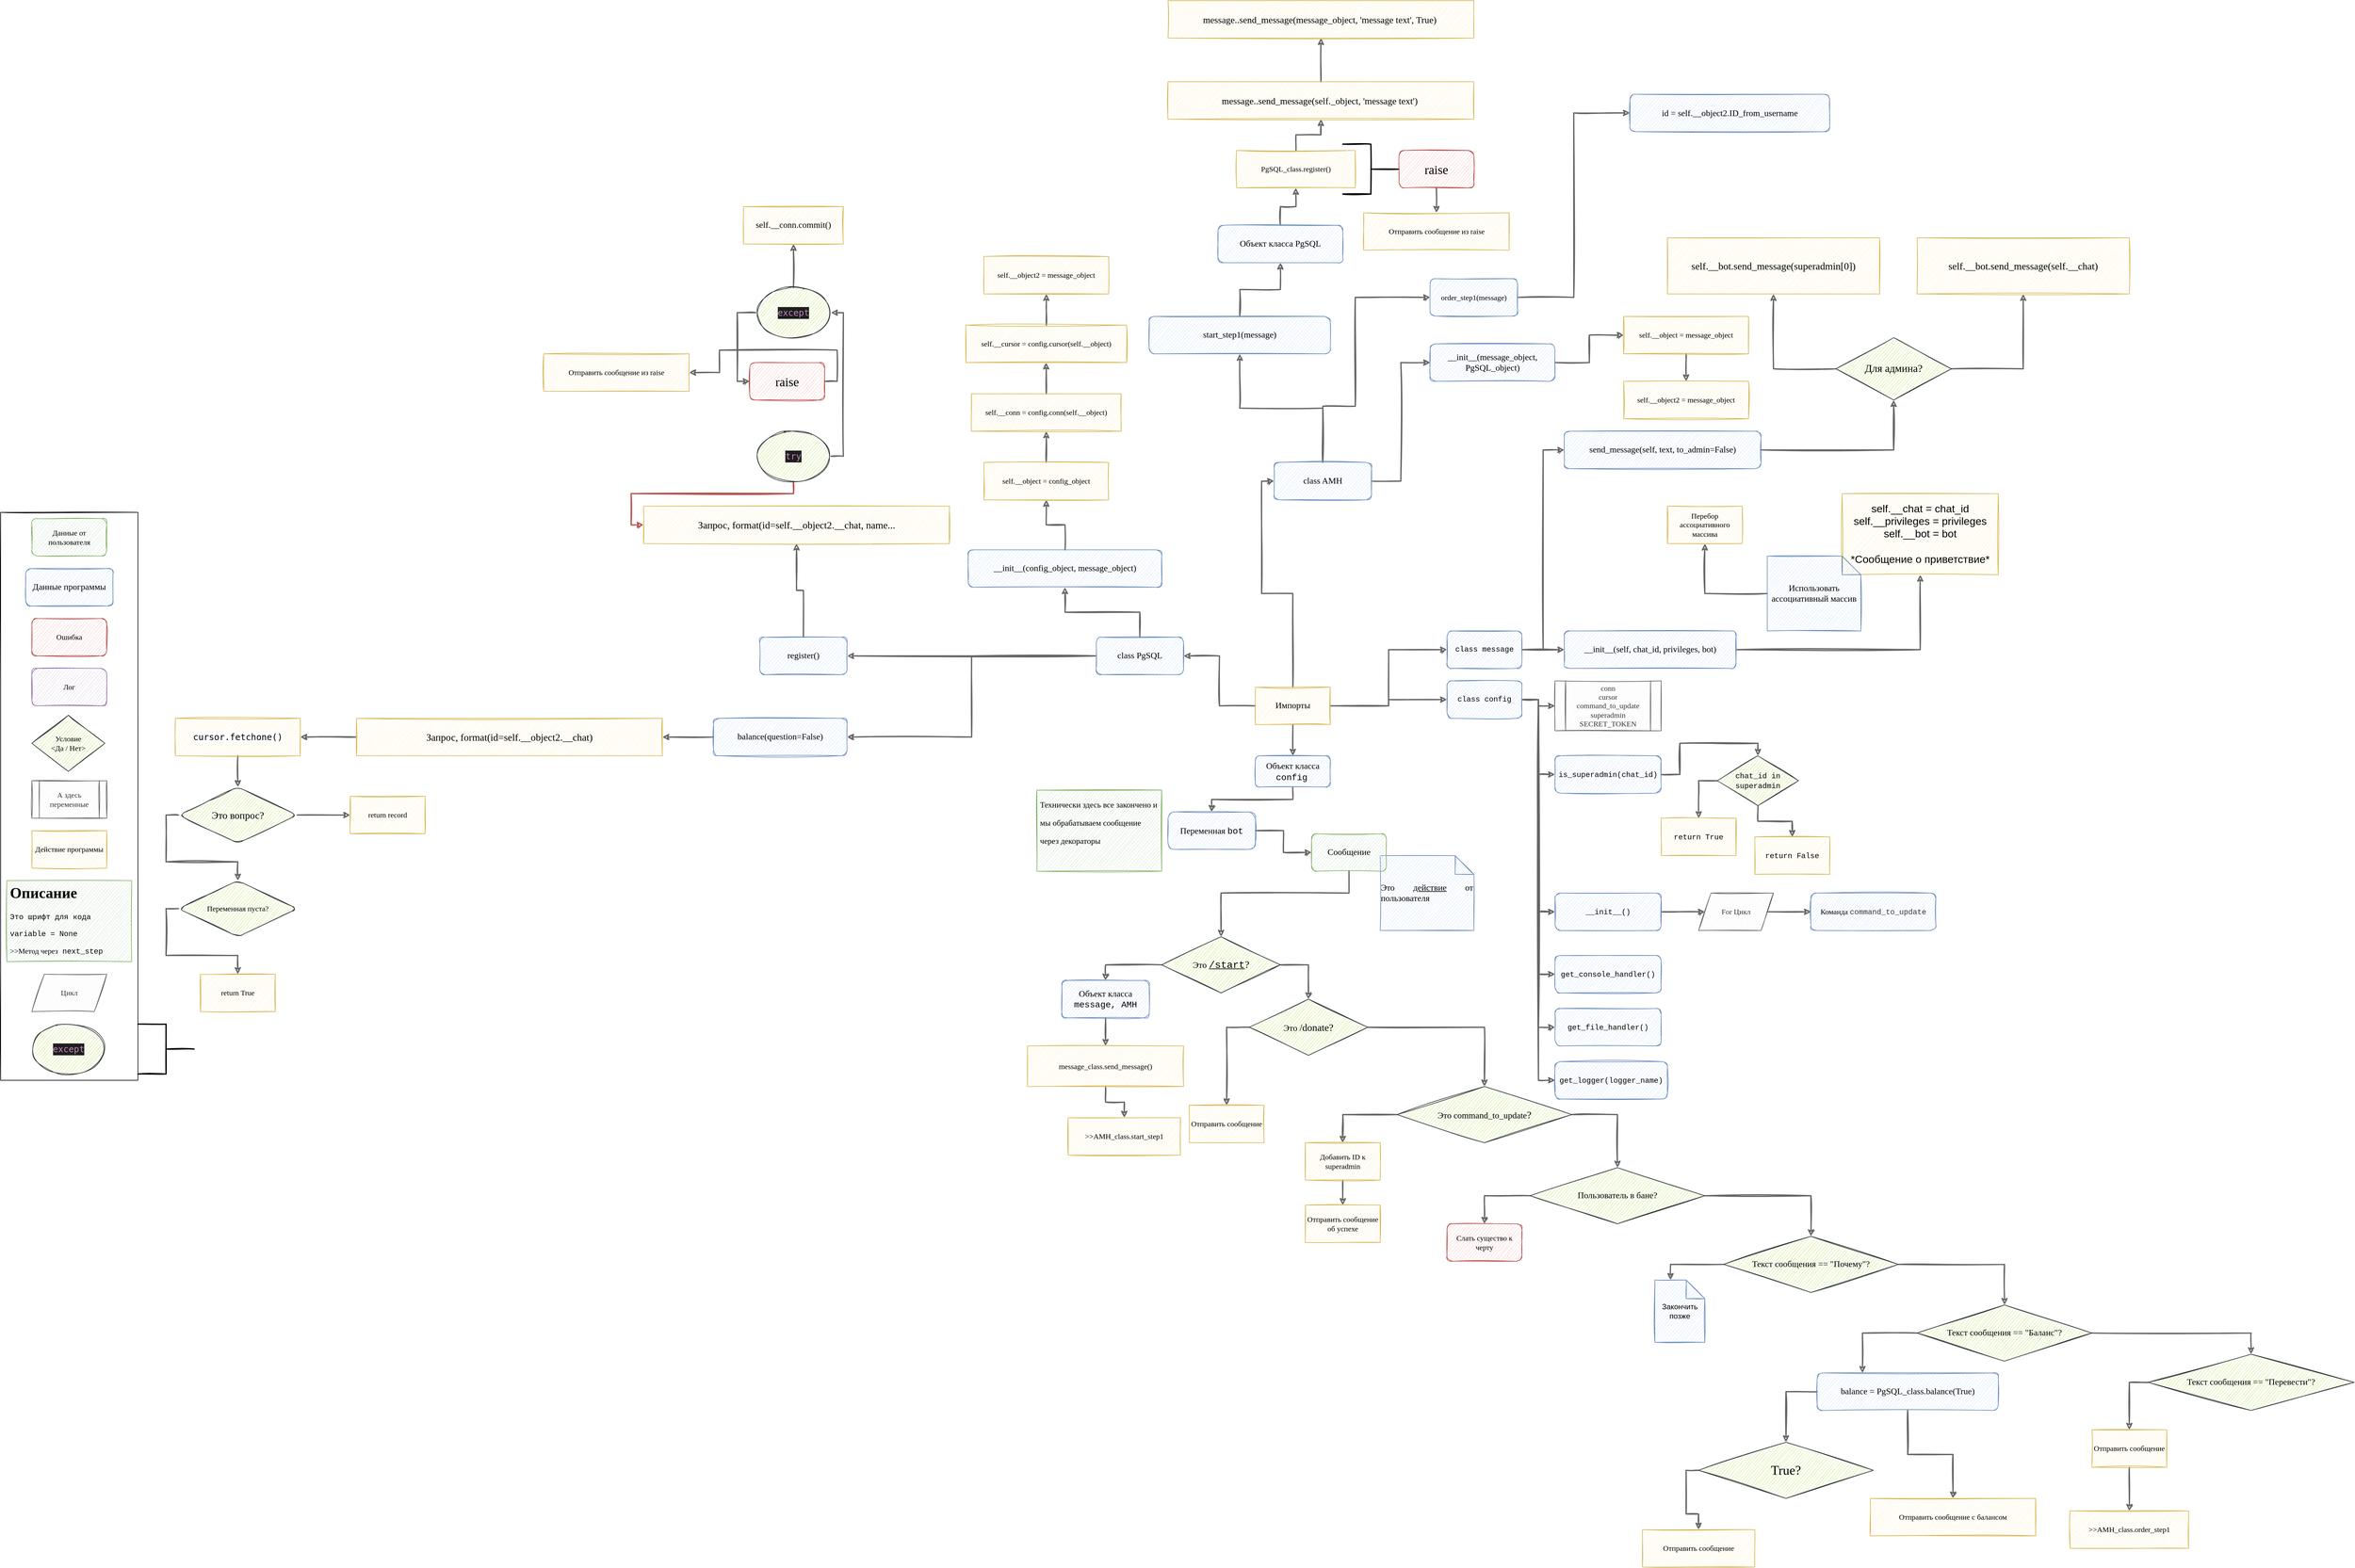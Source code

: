 <mxfile version="14.1.2" type="github">
  <diagram id="dvLNDZGzhljYKCEKnavw" name="Page-1">
    <mxGraphModel dx="2811" dy="1781" grid="1" gridSize="10" guides="1" tooltips="1" connect="1" arrows="1" fold="1" page="1" pageScale="1" pageWidth="827" pageHeight="1169" math="0" shadow="0">
      <root>
        <mxCell id="0" />
        <mxCell id="1" parent="0" />
        <mxCell id="uHTgkrEqvjtREvv0uu8q-72" value="&lt;div style=&quot;text-align: justify&quot;&gt;&lt;span style=&quot;text-align: center ; font-size: 14px ; font-family: &amp;#34;comfortaa&amp;#34;&quot;&gt;Это&amp;nbsp;&lt;/span&gt;&lt;u style=&quot;text-align: center ; font-size: 14px ; font-family: &amp;#34;comfortaa&amp;#34;&quot;&gt;действие&lt;/u&gt;&lt;span style=&quot;text-align: center ; font-size: 14px ; font-family: &amp;#34;comfortaa&amp;#34;&quot;&gt;&amp;nbsp;от пользователя&lt;/span&gt;&lt;br&gt;&lt;/div&gt;" style="shape=note;whiteSpace=wrap;html=1;backgroundOutline=1;darkOpacity=0.05;rounded=1;sketch=1;strokeColor=#6c8ebf;fillColor=#dae8fc;align=center;" vertex="1" parent="1">
          <mxGeometry x="600" y="280" width="150" height="120" as="geometry" />
        </mxCell>
        <mxCell id="uHTgkrEqvjtREvv0uu8q-18" value="" style="rounded=0;whiteSpace=wrap;html=1;sketch=1;" vertex="1" parent="1">
          <mxGeometry x="-1610" y="-270" width="220" height="910" as="geometry" />
        </mxCell>
        <mxCell id="uHTgkrEqvjtREvv0uu8q-2" value="&lt;font face=&quot;Comfortaa&quot; data-font-src=&quot;https://fonts.googleapis.com/css?family=Comfortaa&quot;&gt;Данные от пользователя&lt;/font&gt;" style="rounded=1;whiteSpace=wrap;html=1;fillColor=#d5e8d4;strokeColor=#82b366;sketch=1;" vertex="1" parent="1">
          <mxGeometry x="-1560" y="-260" width="120" height="60" as="geometry" />
        </mxCell>
        <mxCell id="uHTgkrEqvjtREvv0uu8q-66" style="edgeStyle=orthogonalEdgeStyle;rounded=0;sketch=1;orthogonalLoop=1;jettySize=auto;html=1;entryX=0;entryY=0.5;entryDx=0;entryDy=0;shadow=0;strokeColor=#666666;strokeWidth=2;fillColor=#f5f5f5;fontFamily=Courier New;fontSource=https%3A%2F%2Ffonts.googleapis.com%2Fcss%3Ffamily%3DComfortaa;" edge="1" parent="1" source="uHTgkrEqvjtREvv0uu8q-3" target="uHTgkrEqvjtREvv0uu8q-55">
          <mxGeometry relative="1" as="geometry" />
        </mxCell>
        <mxCell id="uHTgkrEqvjtREvv0uu8q-3" value="&lt;font style=&quot;font-size: 14px&quot;&gt;&lt;font data-font-src=&quot;https://fonts.googleapis.com/css?family=Comfortaa&quot; face=&quot;Comfortaa&quot; style=&quot;font-size: 14px&quot;&gt;Переменная&amp;nbsp;&lt;/font&gt;&lt;font data-font-src=&quot;https://fonts.googleapis.com/css?family=Comfortaa&quot; face=&quot;Courier New&quot; style=&quot;font-size: 14px&quot;&gt;bot&lt;/font&gt;&lt;/font&gt;" style="rounded=1;whiteSpace=wrap;html=1;fillColor=#dae8fc;strokeColor=#6c8ebf;sketch=1;arcSize=18;" vertex="1" parent="1">
          <mxGeometry x="260" y="210" width="140" height="60" as="geometry" />
        </mxCell>
        <mxCell id="uHTgkrEqvjtREvv0uu8q-4" value="&lt;font face=&quot;Comfortaa&quot; data-font-src=&quot;https://fonts.googleapis.com/css?family=Comfortaa&quot;&gt;Ошибка&lt;/font&gt;" style="rounded=1;whiteSpace=wrap;html=1;fillColor=#f8cecc;strokeColor=#b85450;sketch=1;" vertex="1" parent="1">
          <mxGeometry x="-1560" y="-100" width="120" height="60" as="geometry" />
        </mxCell>
        <mxCell id="uHTgkrEqvjtREvv0uu8q-5" value="&lt;font face=&quot;Comfortaa&quot; data-font-src=&quot;https://fonts.googleapis.com/css?family=Comfortaa&quot;&gt;Лог&lt;/font&gt;" style="rounded=1;whiteSpace=wrap;html=1;fillColor=#e1d5e7;strokeColor=#9673a6;sketch=1;" vertex="1" parent="1">
          <mxGeometry x="-1560" y="-20" width="120" height="60" as="geometry" />
        </mxCell>
        <mxCell id="uHTgkrEqvjtREvv0uu8q-6" value="&lt;font face=&quot;Comfortaa&quot; data-font-src=&quot;https://fonts.googleapis.com/css?family=Comfortaa&quot;&gt;Условие&lt;br&gt;&amp;lt;Да / Нет&amp;gt;&lt;/font&gt;" style="rhombus;whiteSpace=wrap;html=1;fillColor=#cdeb8b;strokeColor=#36393d;sketch=1;" vertex="1" parent="1">
          <mxGeometry x="-1560" y="55" width="117" height="90" as="geometry" />
        </mxCell>
        <mxCell id="uHTgkrEqvjtREvv0uu8q-10" value="&lt;font face=&quot;Comfortaa&quot; data-font-src=&quot;https://fonts.googleapis.com/css?family=Comfortaa&quot;&gt;А здесь переменные&lt;/font&gt;" style="shape=process;whiteSpace=wrap;html=1;backgroundOutline=1;fillColor=#f5f5f5;strokeColor=#666666;fontColor=#333333;sketch=1;" vertex="1" parent="1">
          <mxGeometry x="-1560" y="160" width="120" height="60" as="geometry" />
        </mxCell>
        <mxCell id="uHTgkrEqvjtREvv0uu8q-11" value="&lt;font face=&quot;Comfortaa&quot; data-font-src=&quot;https://fonts.googleapis.com/css?family=Comfortaa&quot;&gt;Действие программы&lt;/font&gt;" style="rounded=0;whiteSpace=wrap;html=1;strokeColor=#d6b656;fillColor=#fff2cc;sketch=1;" vertex="1" parent="1">
          <mxGeometry x="-1560" y="240" width="120" height="60" as="geometry" />
        </mxCell>
        <mxCell id="uHTgkrEqvjtREvv0uu8q-12" value="&lt;h1&gt;&lt;font data-font-src=&quot;https://fonts.googleapis.com/css?family=Comfortaa&quot; face=&quot;Comfortaa&quot;&gt;Описание&lt;/font&gt;&lt;/h1&gt;&lt;p&gt;&lt;font face=&quot;Courier New&quot;&gt;Это шрифт для кода&lt;/font&gt;&lt;/p&gt;&lt;p&gt;&lt;font face=&quot;Courier New&quot;&gt;variable = None&lt;/font&gt;&lt;/p&gt;&lt;p&gt;&lt;font face=&quot;Comfortaa&quot; data-font-src=&quot;https://fonts.googleapis.com/css?family=Comfortaa&quot;&gt;&amp;gt;&amp;gt;Метод через&lt;/font&gt;&lt;font face=&quot;Courier New&quot;&gt; next_step&lt;/font&gt;&lt;/p&gt;" style="text;html=1;strokeColor=#82b366;fillColor=#d5e8d4;spacing=5;spacingTop=-20;whiteSpace=wrap;overflow=hidden;rounded=0;sketch=1;" vertex="1" parent="1">
          <mxGeometry x="-1600" y="320" width="200" height="130" as="geometry" />
        </mxCell>
        <mxCell id="uHTgkrEqvjtREvv0uu8q-14" value="&lt;font face=&quot;Comfortaa&quot; data-font-src=&quot;https://fonts.googleapis.com/css?family=Comfortaa&quot;&gt;Цикл&lt;/font&gt;" style="shape=parallelogram;perimeter=parallelogramPerimeter;whiteSpace=wrap;html=1;fixedSize=1;strokeColor=#666666;fillColor=#f5f5f5;fontColor=#333333;sketch=1;" vertex="1" parent="1">
          <mxGeometry x="-1560" y="470" width="120" height="60" as="geometry" />
        </mxCell>
        <mxCell id="uHTgkrEqvjtREvv0uu8q-23" style="edgeStyle=orthogonalEdgeStyle;rounded=0;orthogonalLoop=1;jettySize=auto;html=1;entryX=0;entryY=0.5;entryDx=0;entryDy=0;fillColor=#f5f5f5;strokeColor=#666666;strokeWidth=2;shadow=0;sketch=1;" edge="1" parent="1" source="uHTgkrEqvjtREvv0uu8q-21" target="uHTgkrEqvjtREvv0uu8q-22">
          <mxGeometry relative="1" as="geometry" />
        </mxCell>
        <mxCell id="uHTgkrEqvjtREvv0uu8q-25" style="edgeStyle=orthogonalEdgeStyle;rounded=0;sketch=1;orthogonalLoop=1;jettySize=auto;html=1;entryX=0;entryY=0.5;entryDx=0;entryDy=0;shadow=0;strokeColor=#666666;strokeWidth=2;fillColor=#f5f5f5;" edge="1" parent="1" source="uHTgkrEqvjtREvv0uu8q-21" target="uHTgkrEqvjtREvv0uu8q-24">
          <mxGeometry relative="1" as="geometry" />
        </mxCell>
        <mxCell id="uHTgkrEqvjtREvv0uu8q-36" style="edgeStyle=orthogonalEdgeStyle;rounded=0;sketch=1;orthogonalLoop=1;jettySize=auto;html=1;entryX=0;entryY=0.5;entryDx=0;entryDy=0;shadow=0;strokeColor=#666666;strokeWidth=2;fillColor=#f5f5f5;fontFamily=Comfortaa;fontSource=https%3A%2F%2Ffonts.googleapis.com%2Fcss%3Ffamily%3DComfortaa;" edge="1" parent="1" source="uHTgkrEqvjtREvv0uu8q-21" target="uHTgkrEqvjtREvv0uu8q-35">
          <mxGeometry relative="1" as="geometry" />
        </mxCell>
        <mxCell id="uHTgkrEqvjtREvv0uu8q-45" style="edgeStyle=orthogonalEdgeStyle;rounded=0;sketch=1;orthogonalLoop=1;jettySize=auto;html=1;shadow=0;strokeColor=#666666;strokeWidth=2;fillColor=#f5f5f5;fontFamily=Comfortaa;fontSource=https%3A%2F%2Ffonts.googleapis.com%2Fcss%3Ffamily%3DComfortaa;entryX=0;entryY=0.5;entryDx=0;entryDy=0;" edge="1" parent="1" source="uHTgkrEqvjtREvv0uu8q-21" target="uHTgkrEqvjtREvv0uu8q-44">
          <mxGeometry relative="1" as="geometry">
            <mxPoint x="840" y="480" as="targetPoint" />
          </mxGeometry>
        </mxCell>
        <mxCell id="uHTgkrEqvjtREvv0uu8q-48" style="edgeStyle=orthogonalEdgeStyle;rounded=0;sketch=1;orthogonalLoop=1;jettySize=auto;html=1;entryX=0;entryY=0.5;entryDx=0;entryDy=0;shadow=0;strokeColor=#666666;strokeWidth=2;fillColor=#f5f5f5;fontFamily=Comfortaa;fontSource=https%3A%2F%2Ffonts.googleapis.com%2Fcss%3Ffamily%3DComfortaa;" edge="1" parent="1" source="uHTgkrEqvjtREvv0uu8q-21" target="uHTgkrEqvjtREvv0uu8q-47">
          <mxGeometry relative="1" as="geometry" />
        </mxCell>
        <mxCell id="uHTgkrEqvjtREvv0uu8q-49" style="edgeStyle=orthogonalEdgeStyle;rounded=0;sketch=1;orthogonalLoop=1;jettySize=auto;html=1;entryX=0;entryY=0.5;entryDx=0;entryDy=0;shadow=0;strokeColor=#666666;strokeWidth=2;fillColor=#f5f5f5;fontFamily=Comfortaa;fontSource=https%3A%2F%2Ffonts.googleapis.com%2Fcss%3Ffamily%3DComfortaa;" edge="1" parent="1" source="uHTgkrEqvjtREvv0uu8q-21" target="uHTgkrEqvjtREvv0uu8q-46">
          <mxGeometry relative="1" as="geometry" />
        </mxCell>
        <mxCell id="uHTgkrEqvjtREvv0uu8q-21" value="&lt;font data-font-src=&quot;https://fonts.googleapis.com/css?family=Comfortaa&quot;&gt;class config&lt;br&gt;&lt;/font&gt;" style="rounded=1;whiteSpace=wrap;html=1;fillColor=#dae8fc;strokeColor=#6c8ebf;shadow=0;sketch=1;glass=0;fontFamily=Courier New;fontSource=https%3A%2F%2Ffonts.googleapis.com%2Fcss%3Ffamily%3DComfortaa;" vertex="1" parent="1">
          <mxGeometry x="707" width="120" height="60" as="geometry" />
        </mxCell>
        <mxCell id="uHTgkrEqvjtREvv0uu8q-22" value="&lt;font face=&quot;Comfortaa&quot; data-font-src=&quot;https://fonts.googleapis.com/css?family=Comfortaa&quot;&gt;conn&lt;br&gt;cursor&lt;br&gt;command_to_update&lt;br&gt;superadmin&lt;br&gt;SECRET_TOKEN&lt;br&gt;&lt;/font&gt;" style="shape=process;whiteSpace=wrap;html=1;backgroundOutline=1;fillColor=#f5f5f5;strokeColor=#666666;fontColor=#333333;sketch=1;" vertex="1" parent="1">
          <mxGeometry x="880" width="170" height="80" as="geometry" />
        </mxCell>
        <mxCell id="uHTgkrEqvjtREvv0uu8q-28" style="edgeStyle=orthogonalEdgeStyle;rounded=0;sketch=1;orthogonalLoop=1;jettySize=auto;html=1;entryX=0.5;entryY=0;entryDx=0;entryDy=0;shadow=0;strokeColor=#666666;strokeWidth=2;fillColor=#f5f5f5;" edge="1" parent="1" source="uHTgkrEqvjtREvv0uu8q-24" target="uHTgkrEqvjtREvv0uu8q-26">
          <mxGeometry relative="1" as="geometry">
            <Array as="points">
              <mxPoint x="1080" y="150" />
              <mxPoint x="1080" y="100" />
              <mxPoint x="1205" y="100" />
            </Array>
          </mxGeometry>
        </mxCell>
        <mxCell id="uHTgkrEqvjtREvv0uu8q-24" value="&lt;font face=&quot;Courier New&quot;&gt;is_superadmin(chat_id)&lt;/font&gt;" style="rounded=1;whiteSpace=wrap;html=1;fillColor=#dae8fc;strokeColor=#6c8ebf;sketch=1;" vertex="1" parent="1">
          <mxGeometry x="880" y="120" width="170" height="60" as="geometry" />
        </mxCell>
        <mxCell id="uHTgkrEqvjtREvv0uu8q-31" style="edgeStyle=orthogonalEdgeStyle;rounded=0;sketch=1;orthogonalLoop=1;jettySize=auto;html=1;entryX=0.5;entryY=0;entryDx=0;entryDy=0;shadow=0;strokeColor=#666666;strokeWidth=2;fillColor=#f5f5f5;exitX=0;exitY=0.5;exitDx=0;exitDy=0;fontFamily=Comfortaa;fontSource=https%3A%2F%2Ffonts.googleapis.com%2Fcss%3Ffamily%3DComfortaa;fontStyle=0" edge="1" parent="1" source="uHTgkrEqvjtREvv0uu8q-26" target="uHTgkrEqvjtREvv0uu8q-30">
          <mxGeometry relative="1" as="geometry" />
        </mxCell>
        <mxCell id="uHTgkrEqvjtREvv0uu8q-34" style="edgeStyle=orthogonalEdgeStyle;rounded=0;sketch=1;orthogonalLoop=1;jettySize=auto;html=1;entryX=0.5;entryY=0;entryDx=0;entryDy=0;shadow=0;strokeColor=#666666;strokeWidth=2;fillColor=#f5f5f5;fontFamily=Comfortaa;fontSource=https%3A%2F%2Ffonts.googleapis.com%2Fcss%3Ffamily%3DComfortaa;" edge="1" parent="1" source="uHTgkrEqvjtREvv0uu8q-26" target="uHTgkrEqvjtREvv0uu8q-33">
          <mxGeometry relative="1" as="geometry" />
        </mxCell>
        <mxCell id="uHTgkrEqvjtREvv0uu8q-26" value="&lt;font face=&quot;Courier New&quot;&gt;chat_id in superadmin&lt;/font&gt;" style="rhombus;whiteSpace=wrap;html=1;fillColor=#cdeb8b;strokeColor=#36393d;sketch=1;" vertex="1" parent="1">
          <mxGeometry x="1140" y="120" width="130" height="80" as="geometry" />
        </mxCell>
        <mxCell id="uHTgkrEqvjtREvv0uu8q-30" value="&lt;font data-font-src=&quot;https://fonts.googleapis.com/css?family=Comfortaa&quot; face=&quot;Courier New&quot;&gt;return True&lt;/font&gt;" style="rounded=0;whiteSpace=wrap;html=1;strokeColor=#d6b656;fillColor=#fff2cc;sketch=1;" vertex="1" parent="1">
          <mxGeometry x="1050" y="220" width="120" height="60" as="geometry" />
        </mxCell>
        <mxCell id="uHTgkrEqvjtREvv0uu8q-33" value="&lt;font data-font-src=&quot;https://fonts.googleapis.com/css?family=Comfortaa&quot; face=&quot;Courier New&quot;&gt;return False&lt;br&gt;&lt;/font&gt;" style="rounded=0;whiteSpace=wrap;html=1;strokeColor=#d6b656;fillColor=#fff2cc;sketch=1;" vertex="1" parent="1">
          <mxGeometry x="1200" y="250" width="120" height="60" as="geometry" />
        </mxCell>
        <mxCell id="uHTgkrEqvjtREvv0uu8q-38" style="edgeStyle=orthogonalEdgeStyle;rounded=0;sketch=1;orthogonalLoop=1;jettySize=auto;html=1;entryX=0;entryY=0.5;entryDx=0;entryDy=0;shadow=0;strokeColor=#666666;strokeWidth=2;fillColor=#f5f5f5;fontFamily=Comfortaa;fontSource=https%3A%2F%2Ffonts.googleapis.com%2Fcss%3Ffamily%3DComfortaa;" edge="1" parent="1" source="uHTgkrEqvjtREvv0uu8q-35" target="uHTgkrEqvjtREvv0uu8q-37">
          <mxGeometry relative="1" as="geometry" />
        </mxCell>
        <mxCell id="uHTgkrEqvjtREvv0uu8q-35" value="&lt;font face=&quot;Courier New&quot;&gt;__init__()&lt;/font&gt;" style="rounded=1;whiteSpace=wrap;html=1;fillColor=#dae8fc;strokeColor=#6c8ebf;sketch=1;" vertex="1" parent="1">
          <mxGeometry x="880" y="340" width="170" height="60" as="geometry" />
        </mxCell>
        <mxCell id="uHTgkrEqvjtREvv0uu8q-42" style="edgeStyle=orthogonalEdgeStyle;rounded=0;sketch=1;orthogonalLoop=1;jettySize=auto;html=1;entryX=0;entryY=0.5;entryDx=0;entryDy=0;shadow=0;strokeColor=#666666;strokeWidth=2;fillColor=#f5f5f5;fontFamily=Comfortaa;fontSource=https%3A%2F%2Ffonts.googleapis.com%2Fcss%3Ffamily%3DComfortaa;" edge="1" parent="1" source="uHTgkrEqvjtREvv0uu8q-37" target="uHTgkrEqvjtREvv0uu8q-41">
          <mxGeometry relative="1" as="geometry" />
        </mxCell>
        <mxCell id="uHTgkrEqvjtREvv0uu8q-37" value="&lt;font face=&quot;Comfortaa&quot; data-font-src=&quot;https://fonts.googleapis.com/css?family=Comfortaa&quot;&gt;For Цикл&lt;/font&gt;" style="shape=parallelogram;perimeter=parallelogramPerimeter;whiteSpace=wrap;html=1;fixedSize=1;strokeColor=#666666;fillColor=#f5f5f5;fontColor=#333333;sketch=1;" vertex="1" parent="1">
          <mxGeometry x="1110" y="340" width="120" height="60" as="geometry" />
        </mxCell>
        <mxCell id="uHTgkrEqvjtREvv0uu8q-41" value="&lt;font face=&quot;Comfortaa&quot;&gt;Команда&amp;nbsp;&lt;/font&gt;&lt;span style=&quot;color: rgb(51 , 51 , 51)&quot;&gt;&lt;font face=&quot;Courier New&quot;&gt;command_to_update&lt;/font&gt;&lt;/span&gt;" style="rounded=1;whiteSpace=wrap;html=1;fillColor=#dae8fc;strokeColor=#6c8ebf;sketch=1;" vertex="1" parent="1">
          <mxGeometry x="1290" y="340" width="200" height="60" as="geometry" />
        </mxCell>
        <mxCell id="uHTgkrEqvjtREvv0uu8q-44" value="&lt;font face=&quot;Courier New&quot;&gt;get_console_handler()&lt;/font&gt;" style="rounded=1;whiteSpace=wrap;html=1;fillColor=#dae8fc;strokeColor=#6c8ebf;sketch=1;" vertex="1" parent="1">
          <mxGeometry x="880" y="440" width="170" height="60" as="geometry" />
        </mxCell>
        <mxCell id="uHTgkrEqvjtREvv0uu8q-46" value="&lt;font face=&quot;Courier New&quot;&gt;get_logger(logger_name)&lt;/font&gt;" style="rounded=1;whiteSpace=wrap;html=1;fillColor=#dae8fc;strokeColor=#6c8ebf;sketch=1;" vertex="1" parent="1">
          <mxGeometry x="880" y="610" width="180" height="60" as="geometry" />
        </mxCell>
        <mxCell id="uHTgkrEqvjtREvv0uu8q-47" value="&lt;font face=&quot;Courier New&quot;&gt;get_file_handler()&lt;/font&gt;" style="rounded=1;whiteSpace=wrap;html=1;fillColor=#dae8fc;strokeColor=#6c8ebf;sketch=1;" vertex="1" parent="1">
          <mxGeometry x="880" y="525" width="170" height="60" as="geometry" />
        </mxCell>
        <mxCell id="uHTgkrEqvjtREvv0uu8q-52" style="edgeStyle=orthogonalEdgeStyle;rounded=0;sketch=1;orthogonalLoop=1;jettySize=auto;html=1;entryX=0.5;entryY=0;entryDx=0;entryDy=0;shadow=0;strokeColor=#666666;strokeWidth=2;fillColor=#f5f5f5;fontFamily=Courier New;fontSource=https%3A%2F%2Ffonts.googleapis.com%2Fcss%3Ffamily%3DComfortaa;" edge="1" parent="1" source="uHTgkrEqvjtREvv0uu8q-50" target="uHTgkrEqvjtREvv0uu8q-51">
          <mxGeometry relative="1" as="geometry" />
        </mxCell>
        <mxCell id="uHTgkrEqvjtREvv0uu8q-95" style="edgeStyle=orthogonalEdgeStyle;rounded=0;sketch=1;orthogonalLoop=1;jettySize=auto;html=1;entryX=0;entryY=0.5;entryDx=0;entryDy=0;shadow=0;strokeColor=#666666;strokeWidth=2;fillColor=#f5f5f5;fontFamily=Courier New;fontSource=https%3A%2F%2Ffonts.googleapis.com%2Fcss%3Ffamily%3DComfortaa;" edge="1" parent="1" source="uHTgkrEqvjtREvv0uu8q-50" target="uHTgkrEqvjtREvv0uu8q-73">
          <mxGeometry relative="1" as="geometry" />
        </mxCell>
        <mxCell id="uHTgkrEqvjtREvv0uu8q-96" style="edgeStyle=orthogonalEdgeStyle;rounded=0;sketch=1;orthogonalLoop=1;jettySize=auto;html=1;entryX=0;entryY=0.5;entryDx=0;entryDy=0;shadow=0;strokeColor=#666666;strokeWidth=2;fillColor=#f5f5f5;fontFamily=Courier New;fontSource=https%3A%2F%2Ffonts.googleapis.com%2Fcss%3Ffamily%3DComfortaa;" edge="1" parent="1" source="uHTgkrEqvjtREvv0uu8q-50" target="uHTgkrEqvjtREvv0uu8q-21">
          <mxGeometry relative="1" as="geometry" />
        </mxCell>
        <mxCell id="uHTgkrEqvjtREvv0uu8q-102" style="edgeStyle=orthogonalEdgeStyle;rounded=0;sketch=1;orthogonalLoop=1;jettySize=auto;html=1;entryX=0;entryY=0.5;entryDx=0;entryDy=0;shadow=0;strokeColor=#666666;strokeWidth=2;fillColor=#f5f5f5;fontFamily=Courier New;fontSource=https%3A%2F%2Ffonts.googleapis.com%2Fcss%3Ffamily%3DComfortaa;" edge="1" parent="1" source="uHTgkrEqvjtREvv0uu8q-50" target="uHTgkrEqvjtREvv0uu8q-99">
          <mxGeometry relative="1" as="geometry" />
        </mxCell>
        <mxCell id="uHTgkrEqvjtREvv0uu8q-114" style="edgeStyle=orthogonalEdgeStyle;rounded=0;sketch=1;orthogonalLoop=1;jettySize=auto;html=1;entryX=1;entryY=0.5;entryDx=0;entryDy=0;shadow=0;strokeColor=#666666;strokeWidth=2;fillColor=#f5f5f5;fontFamily=Courier New;fontSource=https%3A%2F%2Ffonts.googleapis.com%2Fcss%3Ffamily%3DComfortaa;" edge="1" parent="1" source="uHTgkrEqvjtREvv0uu8q-50" target="uHTgkrEqvjtREvv0uu8q-113">
          <mxGeometry relative="1" as="geometry" />
        </mxCell>
        <mxCell id="uHTgkrEqvjtREvv0uu8q-50" value="&lt;font face=&quot;Comfortaa&quot; data-font-src=&quot;https://fonts.googleapis.com/css?family=Comfortaa&quot;&gt;&lt;font style=&quot;font-size: 14px&quot;&gt;Импорты&lt;/font&gt;&lt;br&gt;&lt;/font&gt;" style="rounded=0;whiteSpace=wrap;html=1;strokeColor=#d6b656;fillColor=#fff2cc;sketch=1;" vertex="1" parent="1">
          <mxGeometry x="400" y="10" width="120" height="60" as="geometry" />
        </mxCell>
        <mxCell id="uHTgkrEqvjtREvv0uu8q-53" style="edgeStyle=orthogonalEdgeStyle;rounded=0;sketch=1;orthogonalLoop=1;jettySize=auto;html=1;entryX=0.5;entryY=0;entryDx=0;entryDy=0;shadow=0;strokeColor=#666666;strokeWidth=2;fillColor=#f5f5f5;fontFamily=Courier New;fontSource=https%3A%2F%2Ffonts.googleapis.com%2Fcss%3Ffamily%3DComfortaa;" edge="1" parent="1" source="uHTgkrEqvjtREvv0uu8q-51" target="uHTgkrEqvjtREvv0uu8q-3">
          <mxGeometry relative="1" as="geometry" />
        </mxCell>
        <mxCell id="uHTgkrEqvjtREvv0uu8q-51" value="&lt;font style=&quot;font-size: 14px&quot;&gt;&lt;font face=&quot;Comfortaa&quot; data-font-src=&quot;https://fonts.googleapis.com/css?family=Comfortaa&quot; style=&quot;font-size: 14px&quot;&gt;Объект класса &lt;/font&gt;&lt;font data-font-src=&quot;https://fonts.googleapis.com/css?family=Comfortaa&quot; face=&quot;Courier New&quot; style=&quot;font-size: 14px&quot;&gt;config&lt;/font&gt;&lt;font face=&quot;Comfortaa&quot; data-font-src=&quot;https://fonts.googleapis.com/css?family=Comfortaa&quot; style=&quot;font-size: 14px&quot;&gt;&amp;nbsp;&lt;/font&gt;&lt;/font&gt;" style="rounded=1;whiteSpace=wrap;html=1;fillColor=#dae8fc;strokeColor=#6c8ebf;sketch=1;" vertex="1" parent="1">
          <mxGeometry x="400" y="120" width="120" height="50" as="geometry" />
        </mxCell>
        <mxCell id="uHTgkrEqvjtREvv0uu8q-54" value="&lt;font face=&quot;Comfortaa&quot;&gt;&lt;span style=&quot;font-size: 14px&quot;&gt;Данные программы&lt;/span&gt;&lt;/font&gt;" style="rounded=1;whiteSpace=wrap;html=1;fillColor=#dae8fc;strokeColor=#6c8ebf;sketch=1;" vertex="1" parent="1">
          <mxGeometry x="-1570" y="-180" width="140" height="60" as="geometry" />
        </mxCell>
        <mxCell id="uHTgkrEqvjtREvv0uu8q-70" style="edgeStyle=orthogonalEdgeStyle;rounded=0;sketch=1;orthogonalLoop=1;jettySize=auto;html=1;entryX=0.5;entryY=0;entryDx=0;entryDy=0;shadow=0;strokeColor=#666666;strokeWidth=2;fillColor=#f5f5f5;fontFamily=Courier New;fontSource=https%3A%2F%2Ffonts.googleapis.com%2Fcss%3Ffamily%3DComfortaa;" edge="1" parent="1" source="uHTgkrEqvjtREvv0uu8q-55" target="uHTgkrEqvjtREvv0uu8q-68">
          <mxGeometry relative="1" as="geometry">
            <Array as="points">
              <mxPoint x="550" y="340" />
              <mxPoint x="345" y="340" />
            </Array>
          </mxGeometry>
        </mxCell>
        <mxCell id="uHTgkrEqvjtREvv0uu8q-55" value="&lt;font face=&quot;Comfortaa&quot; data-font-src=&quot;https://fonts.googleapis.com/css?family=Comfortaa&quot; style=&quot;font-size: 14px&quot;&gt;Сообщение&lt;/font&gt;" style="rounded=1;whiteSpace=wrap;html=1;fillColor=#d5e8d4;strokeColor=#82b366;sketch=1;" vertex="1" parent="1">
          <mxGeometry x="490" y="245" width="120" height="60" as="geometry" />
        </mxCell>
        <mxCell id="uHTgkrEqvjtREvv0uu8q-65" value="&lt;h1&gt;&lt;span style=&quot;text-align: center&quot;&gt;&lt;font&gt;&lt;font face=&quot;comfortaa&quot; size=&quot;1&quot;&gt;&lt;span style=&quot;font-weight: 400 ; font-size: 13px&quot;&gt;Технически здесь все закончено и мы обрабатываем&amp;nbsp;сообщение через декораторы&lt;/span&gt;&lt;/font&gt;&lt;/font&gt;&lt;/span&gt;&lt;br&gt;&lt;/h1&gt;" style="text;html=1;strokeColor=#82b366;fillColor=#d5e8d4;spacing=5;spacingTop=-20;whiteSpace=wrap;overflow=hidden;rounded=0;sketch=1;" vertex="1" parent="1">
          <mxGeometry x="50" y="175" width="200" height="130" as="geometry" />
        </mxCell>
        <mxCell id="uHTgkrEqvjtREvv0uu8q-82" style="edgeStyle=orthogonalEdgeStyle;rounded=0;sketch=1;orthogonalLoop=1;jettySize=auto;html=1;exitX=0;exitY=0.5;exitDx=0;exitDy=0;shadow=0;strokeColor=#666666;strokeWidth=2;fillColor=#f5f5f5;fontFamily=Courier New;fontSource=https%3A%2F%2Ffonts.googleapis.com%2Fcss%3Ffamily%3DComfortaa;entryX=0.5;entryY=0;entryDx=0;entryDy=0;" edge="1" parent="1" source="uHTgkrEqvjtREvv0uu8q-68" target="uHTgkrEqvjtREvv0uu8q-83">
          <mxGeometry relative="1" as="geometry">
            <mxPoint x="160" y="510" as="targetPoint" />
          </mxGeometry>
        </mxCell>
        <mxCell id="uHTgkrEqvjtREvv0uu8q-167" style="edgeStyle=orthogonalEdgeStyle;rounded=0;sketch=1;orthogonalLoop=1;jettySize=auto;html=1;entryX=0.5;entryY=0;entryDx=0;entryDy=0;shadow=0;strokeColor=#666666;strokeWidth=2;fillColor=#f5f5f5;fontFamily=Courier New;fontSource=https%3A%2F%2Ffonts.googleapis.com%2Fcss%3Ffamily%3DComfortaa;exitX=1;exitY=0.5;exitDx=0;exitDy=0;" edge="1" parent="1" source="uHTgkrEqvjtREvv0uu8q-68" target="uHTgkrEqvjtREvv0uu8q-166">
          <mxGeometry relative="1" as="geometry" />
        </mxCell>
        <mxCell id="uHTgkrEqvjtREvv0uu8q-68" value="&lt;font face=&quot;Comfortaa&quot; style=&quot;font-size: 14px&quot; data-font-src=&quot;https://fonts.googleapis.com/css?family=Comfortaa&quot;&gt;Это &lt;/font&gt;&lt;font style=&quot;font-size: 16px&quot; face=&quot;Courier New&quot;&gt;&lt;u&gt;/start&lt;/u&gt;&lt;/font&gt;&lt;font style=&quot;font-size: 16px&quot; face=&quot;Comfortaa&quot; data-font-src=&quot;https://fonts.googleapis.com/css?family=Comfortaa&quot;&gt;?&lt;/font&gt;" style="rhombus;whiteSpace=wrap;html=1;fillColor=#cdeb8b;strokeColor=#36393d;sketch=1;" vertex="1" parent="1">
          <mxGeometry x="250" y="410" width="190" height="90" as="geometry" />
        </mxCell>
        <mxCell id="uHTgkrEqvjtREvv0uu8q-75" style="edgeStyle=orthogonalEdgeStyle;rounded=0;sketch=1;orthogonalLoop=1;jettySize=auto;html=1;entryX=0;entryY=0.5;entryDx=0;entryDy=0;shadow=0;strokeColor=#666666;strokeWidth=2;fillColor=#f5f5f5;fontFamily=Courier New;fontSource=https%3A%2F%2Ffonts.googleapis.com%2Fcss%3Ffamily%3DComfortaa;" edge="1" parent="1" source="uHTgkrEqvjtREvv0uu8q-73" target="uHTgkrEqvjtREvv0uu8q-74">
          <mxGeometry relative="1" as="geometry" />
        </mxCell>
        <mxCell id="uHTgkrEqvjtREvv0uu8q-85" style="edgeStyle=orthogonalEdgeStyle;rounded=0;sketch=1;orthogonalLoop=1;jettySize=auto;html=1;exitX=1;exitY=0.5;exitDx=0;exitDy=0;shadow=0;strokeColor=#666666;strokeWidth=2;fillColor=#f5f5f5;fontFamily=Courier New;fontSource=https%3A%2F%2Ffonts.googleapis.com%2Fcss%3Ffamily%3DComfortaa;entryX=0;entryY=0.5;entryDx=0;entryDy=0;" edge="1" parent="1" source="uHTgkrEqvjtREvv0uu8q-73" target="uHTgkrEqvjtREvv0uu8q-86">
          <mxGeometry relative="1" as="geometry">
            <mxPoint x="860.0" y="-340" as="targetPoint" />
          </mxGeometry>
        </mxCell>
        <mxCell id="uHTgkrEqvjtREvv0uu8q-73" value="&lt;font data-font-src=&quot;https://fonts.googleapis.com/css?family=Comfortaa&quot;&gt;class message&lt;br&gt;&lt;/font&gt;" style="rounded=1;whiteSpace=wrap;html=1;fillColor=#dae8fc;strokeColor=#6c8ebf;shadow=0;sketch=1;glass=0;fontFamily=Courier New;fontSource=https%3A%2F%2Ffonts.googleapis.com%2Fcss%3Ffamily%3DComfortaa;" vertex="1" parent="1">
          <mxGeometry x="707" y="-80" width="120" height="60" as="geometry" />
        </mxCell>
        <mxCell id="uHTgkrEqvjtREvv0uu8q-76" style="edgeStyle=orthogonalEdgeStyle;rounded=0;sketch=1;orthogonalLoop=1;jettySize=auto;html=1;shadow=0;strokeColor=#666666;strokeWidth=2;fillColor=#f5f5f5;fontFamily=Courier New;fontSource=https%3A%2F%2Ffonts.googleapis.com%2Fcss%3Ffamily%3DComfortaa;" edge="1" parent="1" source="uHTgkrEqvjtREvv0uu8q-74" target="uHTgkrEqvjtREvv0uu8q-77">
          <mxGeometry relative="1" as="geometry">
            <mxPoint x="1100.0" y="-50.0" as="targetPoint" />
          </mxGeometry>
        </mxCell>
        <mxCell id="uHTgkrEqvjtREvv0uu8q-74" value="&lt;font face=&quot;Comfortaa&quot;&gt;&lt;span style=&quot;font-size: 14px&quot;&gt;__init__(self, chat_id, privileges, bot)&lt;/span&gt;&lt;/font&gt;" style="rounded=1;whiteSpace=wrap;html=1;fillColor=#dae8fc;strokeColor=#6c8ebf;sketch=1;" vertex="1" parent="1">
          <mxGeometry x="895" y="-80" width="275" height="60" as="geometry" />
        </mxCell>
        <mxCell id="uHTgkrEqvjtREvv0uu8q-77" value="&lt;font style=&quot;font-size: 17px&quot;&gt;self.__chat = chat_id&lt;br&gt;self.__privileges =&amp;nbsp;privileges&lt;br&gt;self.__bot = bot&lt;br&gt;&lt;br&gt;*Сообщение о приветствие*&lt;br&gt;&lt;/font&gt;" style="rounded=0;whiteSpace=wrap;html=1;strokeColor=#d6b656;fillColor=#fff2cc;sketch=1;align=center;" vertex="1" parent="1">
          <mxGeometry x="1340" y="-300" width="250" height="130" as="geometry" />
        </mxCell>
        <mxCell id="uHTgkrEqvjtREvv0uu8q-94" style="edgeStyle=orthogonalEdgeStyle;rounded=0;sketch=1;orthogonalLoop=1;jettySize=auto;html=1;shadow=0;strokeColor=#666666;strokeWidth=2;fillColor=#f5f5f5;fontFamily=Courier New;fontSource=https%3A%2F%2Ffonts.googleapis.com%2Fcss%3Ffamily%3DComfortaa;" edge="1" parent="1" source="uHTgkrEqvjtREvv0uu8q-83" target="uHTgkrEqvjtREvv0uu8q-93">
          <mxGeometry relative="1" as="geometry" />
        </mxCell>
        <mxCell id="uHTgkrEqvjtREvv0uu8q-83" value="&lt;font face=&quot;Comfortaa&quot; data-font-src=&quot;https://fonts.googleapis.com/css?family=Comfortaa&quot; style=&quot;font-size: 14px&quot;&gt;Объект класса &lt;/font&gt;&lt;font data-font-src=&quot;https://fonts.googleapis.com/css?family=Comfortaa&quot; style=&quot;font-size: 14px&quot; face=&quot;Courier New&quot;&gt;message, AMH&lt;/font&gt;" style="rounded=1;whiteSpace=wrap;html=1;fillColor=#dae8fc;strokeColor=#6c8ebf;sketch=1;" vertex="1" parent="1">
          <mxGeometry x="90" y="480" width="140" height="60" as="geometry" />
        </mxCell>
        <mxCell id="uHTgkrEqvjtREvv0uu8q-133" style="edgeStyle=orthogonalEdgeStyle;rounded=0;sketch=1;orthogonalLoop=1;jettySize=auto;html=1;shadow=0;strokeColor=#666666;strokeWidth=2;fillColor=#f5f5f5;fontFamily=Courier New;fontSource=https%3A%2F%2Ffonts.googleapis.com%2Fcss%3Ffamily%3DComfortaa;" edge="1" parent="1" source="uHTgkrEqvjtREvv0uu8q-84" target="uHTgkrEqvjtREvv0uu8q-132">
          <mxGeometry relative="1" as="geometry" />
        </mxCell>
        <mxCell id="uHTgkrEqvjtREvv0uu8q-84" value="&lt;div style=&quot;text-align: center&quot;&gt;&lt;font face=&quot;comfortaa&quot;&gt;&lt;span style=&quot;font-size: 14px&quot;&gt;Использовать ассоциативный массив&lt;/span&gt;&lt;/font&gt;&lt;/div&gt;" style="shape=note;whiteSpace=wrap;html=1;backgroundOutline=1;darkOpacity=0.05;rounded=1;sketch=1;strokeColor=#6c8ebf;fillColor=#dae8fc;align=center;" vertex="1" parent="1">
          <mxGeometry x="1220.0" y="-200" width="150" height="120" as="geometry" />
        </mxCell>
        <mxCell id="uHTgkrEqvjtREvv0uu8q-88" style="edgeStyle=orthogonalEdgeStyle;rounded=0;sketch=1;orthogonalLoop=1;jettySize=auto;html=1;shadow=0;strokeColor=#666666;strokeWidth=2;fillColor=#f5f5f5;fontFamily=Courier New;fontSource=https%3A%2F%2Ffonts.googleapis.com%2Fcss%3Ffamily%3DComfortaa;" edge="1" parent="1" source="uHTgkrEqvjtREvv0uu8q-86" target="uHTgkrEqvjtREvv0uu8q-87">
          <mxGeometry relative="1" as="geometry" />
        </mxCell>
        <mxCell id="uHTgkrEqvjtREvv0uu8q-86" value="&lt;font face=&quot;Comfortaa&quot;&gt;&lt;span style=&quot;font-size: 14px&quot;&gt;send_message(self, text, to_admin=False)&lt;/span&gt;&lt;/font&gt;" style="rounded=1;whiteSpace=wrap;html=1;fillColor=#dae8fc;strokeColor=#6c8ebf;sketch=1;" vertex="1" parent="1">
          <mxGeometry x="895" y="-400" width="315" height="60" as="geometry" />
        </mxCell>
        <mxCell id="uHTgkrEqvjtREvv0uu8q-90" style="edgeStyle=orthogonalEdgeStyle;rounded=0;sketch=1;orthogonalLoop=1;jettySize=auto;html=1;entryX=0.5;entryY=1;entryDx=0;entryDy=0;shadow=0;strokeColor=#666666;strokeWidth=2;fillColor=#f5f5f5;fontFamily=Courier New;fontSource=https%3A%2F%2Ffonts.googleapis.com%2Fcss%3Ffamily%3DComfortaa;exitX=0;exitY=0.5;exitDx=0;exitDy=0;" edge="1" parent="1" source="uHTgkrEqvjtREvv0uu8q-87" target="uHTgkrEqvjtREvv0uu8q-89">
          <mxGeometry relative="1" as="geometry" />
        </mxCell>
        <mxCell id="uHTgkrEqvjtREvv0uu8q-92" style="edgeStyle=orthogonalEdgeStyle;rounded=0;sketch=1;orthogonalLoop=1;jettySize=auto;html=1;entryX=0.5;entryY=1;entryDx=0;entryDy=0;shadow=0;strokeColor=#666666;strokeWidth=2;fillColor=#f5f5f5;fontFamily=Courier New;fontSource=https%3A%2F%2Ffonts.googleapis.com%2Fcss%3Ffamily%3DComfortaa;exitX=1;exitY=0.5;exitDx=0;exitDy=0;" edge="1" parent="1" source="uHTgkrEqvjtREvv0uu8q-87" target="uHTgkrEqvjtREvv0uu8q-91">
          <mxGeometry relative="1" as="geometry" />
        </mxCell>
        <mxCell id="uHTgkrEqvjtREvv0uu8q-87" value="&lt;font style=&quot;font-size: 17px&quot; face=&quot;Comfortaa&quot; data-font-src=&quot;https://fonts.googleapis.com/css?family=Comfortaa&quot;&gt;Для админа?&lt;/font&gt;" style="rhombus;whiteSpace=wrap;html=1;fillColor=#cdeb8b;strokeColor=#36393d;sketch=1;" vertex="1" parent="1">
          <mxGeometry x="1330" y="-550" width="185" height="100" as="geometry" />
        </mxCell>
        <mxCell id="uHTgkrEqvjtREvv0uu8q-89" value="&lt;font face=&quot;Comfortaa&quot; data-font-src=&quot;https://fonts.googleapis.com/css?family=Comfortaa&quot; style=&quot;font-size: 16px&quot;&gt;self.__bot.send_message(superadmin[0])&lt;/font&gt;" style="rounded=0;whiteSpace=wrap;html=1;strokeColor=#d6b656;fillColor=#fff2cc;sketch=1;" vertex="1" parent="1">
          <mxGeometry x="1060" y="-710" width="340" height="90" as="geometry" />
        </mxCell>
        <mxCell id="uHTgkrEqvjtREvv0uu8q-91" value="&lt;font face=&quot;Comfortaa&quot; data-font-src=&quot;https://fonts.googleapis.com/css?family=Comfortaa&quot; style=&quot;font-size: 16px&quot;&gt;self.__bot.send_message(self.__chat)&lt;/font&gt;" style="rounded=0;whiteSpace=wrap;html=1;strokeColor=#d6b656;fillColor=#fff2cc;sketch=1;" vertex="1" parent="1">
          <mxGeometry x="1460" y="-710" width="340" height="90" as="geometry" />
        </mxCell>
        <mxCell id="uHTgkrEqvjtREvv0uu8q-97" style="edgeStyle=orthogonalEdgeStyle;rounded=0;sketch=1;orthogonalLoop=1;jettySize=auto;html=1;shadow=0;strokeColor=#666666;strokeWidth=2;fillColor=#f5f5f5;fontFamily=Courier New;fontSource=https%3A%2F%2Ffonts.googleapis.com%2Fcss%3Ffamily%3DComfortaa;" edge="1" parent="1" source="uHTgkrEqvjtREvv0uu8q-93" target="uHTgkrEqvjtREvv0uu8q-98">
          <mxGeometry relative="1" as="geometry">
            <mxPoint x="160" y="730" as="targetPoint" />
          </mxGeometry>
        </mxCell>
        <mxCell id="uHTgkrEqvjtREvv0uu8q-93" value="&lt;font face=&quot;Comfortaa&quot; data-font-src=&quot;https://fonts.googleapis.com/css?family=Comfortaa&quot;&gt;message_class.send_message()&lt;/font&gt;" style="rounded=0;whiteSpace=wrap;html=1;strokeColor=#d6b656;fillColor=#fff2cc;sketch=1;" vertex="1" parent="1">
          <mxGeometry x="35" y="585" width="250" height="65" as="geometry" />
        </mxCell>
        <mxCell id="uHTgkrEqvjtREvv0uu8q-98" value="&lt;font face=&quot;Comfortaa&quot; data-font-src=&quot;https://fonts.googleapis.com/css?family=Comfortaa&quot;&gt;&amp;gt;&amp;gt;AMH_class.start_step1&lt;/font&gt;" style="rounded=0;whiteSpace=wrap;html=1;strokeColor=#d6b656;fillColor=#fff2cc;sketch=1;" vertex="1" parent="1">
          <mxGeometry x="100" y="700" width="180" height="60" as="geometry" />
        </mxCell>
        <mxCell id="uHTgkrEqvjtREvv0uu8q-108" style="edgeStyle=orthogonalEdgeStyle;rounded=0;sketch=1;orthogonalLoop=1;jettySize=auto;html=1;shadow=0;strokeColor=#666666;strokeWidth=2;fillColor=#f5f5f5;fontFamily=Courier New;fontSource=https%3A%2F%2Ffonts.googleapis.com%2Fcss%3Ffamily%3DComfortaa;exitX=0.5;exitY=0;exitDx=0;exitDy=0;" edge="1" parent="1" source="uHTgkrEqvjtREvv0uu8q-99" target="uHTgkrEqvjtREvv0uu8q-107">
          <mxGeometry relative="1" as="geometry" />
        </mxCell>
        <mxCell id="uHTgkrEqvjtREvv0uu8q-118" style="edgeStyle=orthogonalEdgeStyle;rounded=0;sketch=1;orthogonalLoop=1;jettySize=auto;html=1;entryX=0;entryY=0.5;entryDx=0;entryDy=0;shadow=0;strokeColor=#666666;strokeWidth=2;fillColor=#f5f5f5;fontFamily=Courier New;fontSource=https%3A%2F%2Ffonts.googleapis.com%2Fcss%3Ffamily%3DComfortaa;" edge="1" parent="1" source="uHTgkrEqvjtREvv0uu8q-99" target="uHTgkrEqvjtREvv0uu8q-117">
          <mxGeometry relative="1" as="geometry" />
        </mxCell>
        <mxCell id="uHTgkrEqvjtREvv0uu8q-229" style="edgeStyle=orthogonalEdgeStyle;rounded=0;sketch=1;orthogonalLoop=1;jettySize=auto;html=1;exitX=0.5;exitY=0;exitDx=0;exitDy=0;entryX=0;entryY=0.5;entryDx=0;entryDy=0;shadow=0;strokeColor=#666666;strokeWidth=2;fillColor=#f5f5f5;fontFamily=Courier New;fontSource=https%3A%2F%2Ffonts.googleapis.com%2Fcss%3Ffamily%3DComfortaa;" edge="1" parent="1" source="uHTgkrEqvjtREvv0uu8q-99" target="uHTgkrEqvjtREvv0uu8q-227">
          <mxGeometry relative="1" as="geometry">
            <Array as="points">
              <mxPoint x="508" y="-440" />
              <mxPoint x="560" y="-440" />
              <mxPoint x="560" y="-614" />
            </Array>
          </mxGeometry>
        </mxCell>
        <mxCell id="uHTgkrEqvjtREvv0uu8q-99" value="&lt;font face=&quot;Comfortaa&quot;&gt;&lt;span style=&quot;font-size: 14px&quot;&gt;class AMH&lt;/span&gt;&lt;/font&gt;" style="rounded=1;whiteSpace=wrap;html=1;fillColor=#dae8fc;strokeColor=#6c8ebf;sketch=1;" vertex="1" parent="1">
          <mxGeometry x="430" y="-350" width="156" height="60" as="geometry" />
        </mxCell>
        <mxCell id="uHTgkrEqvjtREvv0uu8q-151" style="edgeStyle=orthogonalEdgeStyle;rounded=0;sketch=1;orthogonalLoop=1;jettySize=auto;html=1;entryX=0.5;entryY=1;entryDx=0;entryDy=0;shadow=0;strokeColor=#666666;strokeWidth=2;fillColor=#f5f5f5;fontFamily=Courier New;fontSource=https%3A%2F%2Ffonts.googleapis.com%2Fcss%3Ffamily%3DComfortaa;" edge="1" parent="1" source="uHTgkrEqvjtREvv0uu8q-107" target="uHTgkrEqvjtREvv0uu8q-152">
          <mxGeometry relative="1" as="geometry">
            <mxPoint x="400" y="-670" as="targetPoint" />
          </mxGeometry>
        </mxCell>
        <mxCell id="uHTgkrEqvjtREvv0uu8q-107" value="&lt;font face=&quot;Comfortaa&quot;&gt;&lt;span style=&quot;font-size: 14px&quot;&gt;start_step1(message)&lt;/span&gt;&lt;/font&gt;" style="rounded=1;whiteSpace=wrap;html=1;fillColor=#dae8fc;strokeColor=#6c8ebf;sketch=1;" vertex="1" parent="1">
          <mxGeometry x="230" y="-584" width="290" height="60" as="geometry" />
        </mxCell>
        <mxCell id="uHTgkrEqvjtREvv0uu8q-112" style="edgeStyle=orthogonalEdgeStyle;rounded=0;sketch=1;orthogonalLoop=1;jettySize=auto;html=1;entryX=0.5;entryY=1;entryDx=0;entryDy=0;shadow=0;strokeColor=#666666;strokeWidth=2;fillColor=#f5f5f5;fontFamily=Courier New;fontSource=https%3A%2F%2Ffonts.googleapis.com%2Fcss%3Ffamily%3DComfortaa;" edge="1" parent="1" source="uHTgkrEqvjtREvv0uu8q-109" target="uHTgkrEqvjtREvv0uu8q-111">
          <mxGeometry relative="1" as="geometry" />
        </mxCell>
        <mxCell id="uHTgkrEqvjtREvv0uu8q-109" value="&lt;font style=&quot;font-size: 15px&quot;&gt;&lt;font face=&quot;Comfortaa&quot; data-font-src=&quot;https://fonts.googleapis.com/css?family=Comfortaa&quot; style=&quot;font-size: 15px&quot;&gt;message..send_message(self._object&lt;/font&gt;&lt;span style=&quot;font-family: &amp;#34;comfortaa&amp;#34;&quot;&gt;, &#39;message text&#39;)&amp;nbsp;&lt;/span&gt;&lt;/font&gt;" style="rounded=0;whiteSpace=wrap;html=1;strokeColor=#d6b656;fillColor=#fff2cc;sketch=1;" vertex="1" parent="1">
          <mxGeometry x="260" y="-960" width="490" height="60" as="geometry" />
        </mxCell>
        <mxCell id="uHTgkrEqvjtREvv0uu8q-111" value="&lt;font style=&quot;font-size: 15px&quot;&gt;&lt;font face=&quot;Comfortaa&quot; data-font-src=&quot;https://fonts.googleapis.com/css?family=Comfortaa&quot; style=&quot;font-size: 15px&quot;&gt;message..send_message(message&lt;/font&gt;&lt;span style=&quot;font-family: &amp;#34;comfortaa&amp;#34;&quot;&gt;_object, &#39;message text&#39;, True)&amp;nbsp;&lt;/span&gt;&lt;/font&gt;" style="rounded=0;whiteSpace=wrap;html=1;strokeColor=#d6b656;fillColor=#fff2cc;sketch=1;" vertex="1" parent="1">
          <mxGeometry x="260" y="-1090" width="490" height="60" as="geometry" />
        </mxCell>
        <mxCell id="uHTgkrEqvjtREvv0uu8q-121" style="edgeStyle=orthogonalEdgeStyle;rounded=0;sketch=1;orthogonalLoop=1;jettySize=auto;html=1;entryX=0.5;entryY=1;entryDx=0;entryDy=0;shadow=0;strokeColor=#666666;strokeWidth=2;fillColor=#f5f5f5;fontFamily=Courier New;fontSource=https%3A%2F%2Ffonts.googleapis.com%2Fcss%3Ffamily%3DComfortaa;" edge="1" parent="1" source="uHTgkrEqvjtREvv0uu8q-113" target="uHTgkrEqvjtREvv0uu8q-116">
          <mxGeometry relative="1" as="geometry" />
        </mxCell>
        <mxCell id="uHTgkrEqvjtREvv0uu8q-131" style="edgeStyle=orthogonalEdgeStyle;rounded=0;sketch=1;orthogonalLoop=1;jettySize=auto;html=1;exitX=0;exitY=0.5;exitDx=0;exitDy=0;entryX=1;entryY=0.5;entryDx=0;entryDy=0;shadow=0;strokeColor=#666666;strokeWidth=2;fillColor=#f5f5f5;fontFamily=Courier New;fontSource=https%3A%2F%2Ffonts.googleapis.com%2Fcss%3Ffamily%3DComfortaa;" edge="1" parent="1" source="uHTgkrEqvjtREvv0uu8q-113" target="uHTgkrEqvjtREvv0uu8q-128">
          <mxGeometry relative="1" as="geometry" />
        </mxCell>
        <mxCell id="uHTgkrEqvjtREvv0uu8q-191" style="edgeStyle=orthogonalEdgeStyle;rounded=0;sketch=1;orthogonalLoop=1;jettySize=auto;html=1;entryX=1;entryY=0.5;entryDx=0;entryDy=0;shadow=0;strokeColor=#666666;strokeWidth=2;fillColor=#f5f5f5;fontFamily=Courier New;fontSource=https%3A%2F%2Ffonts.googleapis.com%2Fcss%3Ffamily%3DComfortaa;" edge="1" parent="1" source="uHTgkrEqvjtREvv0uu8q-113" target="uHTgkrEqvjtREvv0uu8q-190">
          <mxGeometry relative="1" as="geometry" />
        </mxCell>
        <mxCell id="uHTgkrEqvjtREvv0uu8q-113" value="&lt;font face=&quot;Comfortaa&quot;&gt;&lt;span style=&quot;font-size: 14px&quot;&gt;class PgSQL&lt;/span&gt;&lt;/font&gt;" style="rounded=1;whiteSpace=wrap;html=1;fillColor=#dae8fc;strokeColor=#6c8ebf;sketch=1;" vertex="1" parent="1">
          <mxGeometry x="145" y="-70" width="140" height="60" as="geometry" />
        </mxCell>
        <mxCell id="uHTgkrEqvjtREvv0uu8q-123" style="edgeStyle=orthogonalEdgeStyle;rounded=0;sketch=1;orthogonalLoop=1;jettySize=auto;html=1;entryX=0.5;entryY=1;entryDx=0;entryDy=0;shadow=0;strokeColor=#666666;strokeWidth=2;fillColor=#f5f5f5;fontFamily=Courier New;fontSource=https%3A%2F%2Ffonts.googleapis.com%2Fcss%3Ffamily%3DComfortaa;" edge="1" parent="1" source="uHTgkrEqvjtREvv0uu8q-116" target="uHTgkrEqvjtREvv0uu8q-122">
          <mxGeometry relative="1" as="geometry" />
        </mxCell>
        <mxCell id="uHTgkrEqvjtREvv0uu8q-116" value="&lt;font face=&quot;Comfortaa&quot;&gt;&lt;span style=&quot;font-size: 14px&quot;&gt;__init__(config_object, message_object)&lt;/span&gt;&lt;/font&gt;" style="rounded=1;whiteSpace=wrap;html=1;fillColor=#dae8fc;strokeColor=#6c8ebf;sketch=1;" vertex="1" parent="1">
          <mxGeometry x="-60" y="-210" width="310" height="60" as="geometry" />
        </mxCell>
        <mxCell id="uHTgkrEqvjtREvv0uu8q-120" style="edgeStyle=orthogonalEdgeStyle;rounded=0;sketch=1;orthogonalLoop=1;jettySize=auto;html=1;shadow=0;strokeColor=#666666;strokeWidth=2;fillColor=#f5f5f5;fontFamily=Courier New;fontSource=https%3A%2F%2Ffonts.googleapis.com%2Fcss%3Ffamily%3DComfortaa;" edge="1" parent="1" source="uHTgkrEqvjtREvv0uu8q-117" target="uHTgkrEqvjtREvv0uu8q-119">
          <mxGeometry relative="1" as="geometry" />
        </mxCell>
        <mxCell id="uHTgkrEqvjtREvv0uu8q-117" value="&lt;font face=&quot;Comfortaa&quot;&gt;&lt;span style=&quot;font-size: 14px&quot;&gt;__init__(&lt;/span&gt;&lt;/font&gt;&lt;span style=&quot;font-family: &amp;#34;comfortaa&amp;#34; ; font-size: 14px&quot;&gt;message_object, PgSQL_object)&lt;/span&gt;" style="rounded=1;whiteSpace=wrap;html=1;fillColor=#dae8fc;strokeColor=#6c8ebf;sketch=1;" vertex="1" parent="1">
          <mxGeometry x="680" y="-540" width="200" height="60" as="geometry" />
        </mxCell>
        <mxCell id="uHTgkrEqvjtREvv0uu8q-232" style="edgeStyle=orthogonalEdgeStyle;rounded=0;sketch=1;orthogonalLoop=1;jettySize=auto;html=1;exitX=0.5;exitY=1;exitDx=0;exitDy=0;shadow=0;strokeColor=#666666;strokeWidth=2;fillColor=#f5f5f5;fontFamily=Courier New;fontSource=https%3A%2F%2Ffonts.googleapis.com%2Fcss%3Ffamily%3DComfortaa;" edge="1" parent="1" source="uHTgkrEqvjtREvv0uu8q-119" target="uHTgkrEqvjtREvv0uu8q-231">
          <mxGeometry relative="1" as="geometry" />
        </mxCell>
        <mxCell id="uHTgkrEqvjtREvv0uu8q-119" value="&lt;font face=&quot;Comfortaa&quot; data-font-src=&quot;https://fonts.googleapis.com/css?family=Comfortaa&quot;&gt;self.__object = message_object&lt;/font&gt;" style="rounded=0;whiteSpace=wrap;html=1;strokeColor=#d6b656;fillColor=#fff2cc;sketch=1;" vertex="1" parent="1">
          <mxGeometry x="990" y="-584" width="200" height="60" as="geometry" />
        </mxCell>
        <mxCell id="uHTgkrEqvjtREvv0uu8q-125" style="edgeStyle=orthogonalEdgeStyle;rounded=0;sketch=1;orthogonalLoop=1;jettySize=auto;html=1;shadow=0;strokeColor=#666666;strokeWidth=2;fillColor=#f5f5f5;fontFamily=Courier New;fontSource=https%3A%2F%2Ffonts.googleapis.com%2Fcss%3Ffamily%3DComfortaa;" edge="1" parent="1" source="uHTgkrEqvjtREvv0uu8q-122" target="uHTgkrEqvjtREvv0uu8q-124">
          <mxGeometry relative="1" as="geometry" />
        </mxCell>
        <mxCell id="uHTgkrEqvjtREvv0uu8q-122" value="&lt;font face=&quot;Comfortaa&quot; data-font-src=&quot;https://fonts.googleapis.com/css?family=Comfortaa&quot;&gt;self.__object = config_object&lt;/font&gt;" style="rounded=0;whiteSpace=wrap;html=1;strokeColor=#d6b656;fillColor=#fff2cc;sketch=1;" vertex="1" parent="1">
          <mxGeometry x="-35" y="-350" width="200" height="60" as="geometry" />
        </mxCell>
        <mxCell id="uHTgkrEqvjtREvv0uu8q-127" style="edgeStyle=orthogonalEdgeStyle;rounded=0;sketch=1;orthogonalLoop=1;jettySize=auto;html=1;entryX=0.5;entryY=1;entryDx=0;entryDy=0;shadow=0;strokeColor=#666666;strokeWidth=2;fillColor=#f5f5f5;fontFamily=Courier New;fontSource=https%3A%2F%2Ffonts.googleapis.com%2Fcss%3Ffamily%3DComfortaa;" edge="1" parent="1" source="uHTgkrEqvjtREvv0uu8q-124" target="uHTgkrEqvjtREvv0uu8q-126">
          <mxGeometry relative="1" as="geometry" />
        </mxCell>
        <mxCell id="uHTgkrEqvjtREvv0uu8q-124" value="&lt;font face=&quot;Comfortaa&quot; data-font-src=&quot;https://fonts.googleapis.com/css?family=Comfortaa&quot;&gt;self.__conn = config.conn(self.__object)&lt;/font&gt;" style="rounded=0;whiteSpace=wrap;html=1;strokeColor=#d6b656;fillColor=#fff2cc;sketch=1;" vertex="1" parent="1">
          <mxGeometry x="-55" y="-460" width="240" height="60" as="geometry" />
        </mxCell>
        <mxCell id="uHTgkrEqvjtREvv0uu8q-130" style="edgeStyle=orthogonalEdgeStyle;rounded=0;sketch=1;orthogonalLoop=1;jettySize=auto;html=1;entryX=0.5;entryY=1;entryDx=0;entryDy=0;shadow=0;strokeColor=#666666;strokeWidth=2;fillColor=#f5f5f5;fontFamily=Courier New;fontSource=https%3A%2F%2Ffonts.googleapis.com%2Fcss%3Ffamily%3DComfortaa;" edge="1" parent="1" source="uHTgkrEqvjtREvv0uu8q-126" target="uHTgkrEqvjtREvv0uu8q-129">
          <mxGeometry relative="1" as="geometry" />
        </mxCell>
        <mxCell id="uHTgkrEqvjtREvv0uu8q-126" value="&lt;font face=&quot;Comfortaa&quot; data-font-src=&quot;https://fonts.googleapis.com/css?family=Comfortaa&quot;&gt;self.__cursor = config.cursor(self.__object)&lt;/font&gt;" style="rounded=0;whiteSpace=wrap;html=1;strokeColor=#d6b656;fillColor=#fff2cc;sketch=1;" vertex="1" parent="1">
          <mxGeometry x="-63.75" y="-570" width="257.5" height="60" as="geometry" />
        </mxCell>
        <mxCell id="uHTgkrEqvjtREvv0uu8q-135" style="edgeStyle=orthogonalEdgeStyle;rounded=0;sketch=1;orthogonalLoop=1;jettySize=auto;html=1;shadow=0;strokeColor=#666666;strokeWidth=2;fillColor=#f5f5f5;fontFamily=Courier New;fontSource=https%3A%2F%2Ffonts.googleapis.com%2Fcss%3Ffamily%3DComfortaa;" edge="1" parent="1" source="uHTgkrEqvjtREvv0uu8q-128" target="uHTgkrEqvjtREvv0uu8q-134">
          <mxGeometry relative="1" as="geometry" />
        </mxCell>
        <mxCell id="uHTgkrEqvjtREvv0uu8q-128" value="&lt;font face=&quot;Comfortaa&quot;&gt;&lt;span style=&quot;font-size: 14px&quot;&gt;register()&lt;/span&gt;&lt;/font&gt;" style="rounded=1;whiteSpace=wrap;html=1;fillColor=#dae8fc;strokeColor=#6c8ebf;sketch=1;" vertex="1" parent="1">
          <mxGeometry x="-394" y="-70" width="140" height="60" as="geometry" />
        </mxCell>
        <mxCell id="uHTgkrEqvjtREvv0uu8q-129" value="&lt;font face=&quot;Comfortaa&quot; data-font-src=&quot;https://fonts.googleapis.com/css?family=Comfortaa&quot;&gt;self.__object2 = message_object&lt;/font&gt;" style="rounded=0;whiteSpace=wrap;html=1;strokeColor=#d6b656;fillColor=#fff2cc;sketch=1;" vertex="1" parent="1">
          <mxGeometry x="-35" y="-680" width="200" height="60" as="geometry" />
        </mxCell>
        <mxCell id="uHTgkrEqvjtREvv0uu8q-132" value="&lt;font face=&quot;Comfortaa&quot;&gt;Перебор ассоциативного массива&lt;/font&gt;" style="rounded=0;whiteSpace=wrap;html=1;strokeColor=#d6b656;fillColor=#fff2cc;sketch=1;" vertex="1" parent="1">
          <mxGeometry x="1060" y="-280" width="120" height="60" as="geometry" />
        </mxCell>
        <mxCell id="uHTgkrEqvjtREvv0uu8q-134" value="&lt;font face=&quot;Comfortaa&quot; data-font-src=&quot;https://fonts.googleapis.com/css?family=Comfortaa&quot; style=&quot;font-size: 16px&quot;&gt;Запрос, format(id=self.__object2.__chat, name...&lt;/font&gt;" style="rounded=0;whiteSpace=wrap;html=1;strokeColor=#d6b656;fillColor=#fff2cc;sketch=1;" vertex="1" parent="1">
          <mxGeometry x="-580" y="-280" width="490" height="60" as="geometry" />
        </mxCell>
        <mxCell id="uHTgkrEqvjtREvv0uu8q-136" value="&lt;div style=&quot;color: rgb(212 , 212 , 212) ; background-color: rgb(30 , 30 , 30) ; font-family: &amp;#34;droid sans mono&amp;#34; , monospace , monospace , &amp;#34;droid sans fallback&amp;#34; ; font-size: 14px ; line-height: 19px&quot;&gt;&lt;span style=&quot;color: #c586c0&quot;&gt;except&lt;/span&gt;&lt;/div&gt;" style="ellipse;whiteSpace=wrap;html=1;rounded=1;sketch=1;strokeColor=#36393d;fillColor=#cdeb8b;" vertex="1" parent="1">
          <mxGeometry x="-1561.5" y="550" width="120" height="80" as="geometry" />
        </mxCell>
        <mxCell id="uHTgkrEqvjtREvv0uu8q-138" style="edgeStyle=orthogonalEdgeStyle;rounded=0;sketch=1;orthogonalLoop=1;jettySize=auto;html=1;entryX=0;entryY=0.5;entryDx=0;entryDy=0;shadow=0;strokeColor=#b85450;strokeWidth=2;fillColor=#f8cecc;fontFamily=Courier New;fontSource=https%3A%2F%2Ffonts.googleapis.com%2Fcss%3Ffamily%3DComfortaa;" edge="1" parent="1" source="uHTgkrEqvjtREvv0uu8q-137" target="uHTgkrEqvjtREvv0uu8q-134">
          <mxGeometry relative="1" as="geometry" />
        </mxCell>
        <mxCell id="uHTgkrEqvjtREvv0uu8q-143" style="edgeStyle=orthogonalEdgeStyle;rounded=0;sketch=1;orthogonalLoop=1;jettySize=auto;html=1;entryX=1;entryY=0.5;entryDx=0;entryDy=0;shadow=0;strokeColor=#666666;strokeWidth=2;fillColor=#f5f5f5;fontFamily=Courier New;fontSource=https%3A%2F%2Ffonts.googleapis.com%2Fcss%3Ffamily%3DComfortaa;exitX=1;exitY=0.5;exitDx=0;exitDy=0;" edge="1" parent="1" source="uHTgkrEqvjtREvv0uu8q-137" target="uHTgkrEqvjtREvv0uu8q-141">
          <mxGeometry relative="1" as="geometry" />
        </mxCell>
        <mxCell id="uHTgkrEqvjtREvv0uu8q-137" value="&lt;div style=&quot;background-color: rgb(30 , 30 , 30) ; font-family: &amp;#34;droid sans mono&amp;#34; , monospace , monospace , &amp;#34;droid sans fallback&amp;#34; ; font-size: 14px ; line-height: 19px&quot;&gt;&lt;font color=&quot;#c586c0&quot;&gt;try&lt;/font&gt;&lt;/div&gt;" style="ellipse;whiteSpace=wrap;html=1;rounded=1;sketch=1;strokeColor=#36393d;fillColor=#cdeb8b;" vertex="1" parent="1">
          <mxGeometry x="-400" y="-400" width="120" height="80" as="geometry" />
        </mxCell>
        <mxCell id="uHTgkrEqvjtREvv0uu8q-146" style="edgeStyle=orthogonalEdgeStyle;rounded=0;sketch=1;orthogonalLoop=1;jettySize=auto;html=1;entryX=0;entryY=0.5;entryDx=0;entryDy=0;shadow=0;strokeColor=#666666;strokeWidth=2;fillColor=#f5f5f5;fontFamily=Courier New;fontSource=https%3A%2F%2Ffonts.googleapis.com%2Fcss%3Ffamily%3DComfortaa;exitX=0;exitY=0.5;exitDx=0;exitDy=0;" edge="1" parent="1" source="uHTgkrEqvjtREvv0uu8q-141" target="uHTgkrEqvjtREvv0uu8q-145">
          <mxGeometry relative="1" as="geometry" />
        </mxCell>
        <mxCell id="uHTgkrEqvjtREvv0uu8q-148" style="edgeStyle=orthogonalEdgeStyle;rounded=0;sketch=1;orthogonalLoop=1;jettySize=auto;html=1;entryX=0.5;entryY=1;entryDx=0;entryDy=0;shadow=0;strokeColor=#666666;strokeWidth=2;fillColor=#f5f5f5;fontFamily=Courier New;fontSource=https%3A%2F%2Ffonts.googleapis.com%2Fcss%3Ffamily%3DComfortaa;" edge="1" parent="1" source="uHTgkrEqvjtREvv0uu8q-141" target="uHTgkrEqvjtREvv0uu8q-147">
          <mxGeometry relative="1" as="geometry" />
        </mxCell>
        <mxCell id="uHTgkrEqvjtREvv0uu8q-141" value="&lt;div style=&quot;color: rgb(212 , 212 , 212) ; background-color: rgb(30 , 30 , 30) ; font-family: &amp;#34;droid sans mono&amp;#34; , monospace , monospace , &amp;#34;droid sans fallback&amp;#34; ; font-size: 14px ; line-height: 19px&quot;&gt;&lt;span style=&quot;color: #c586c0&quot;&gt;except&lt;/span&gt;&lt;/div&gt;" style="ellipse;whiteSpace=wrap;html=1;rounded=1;sketch=1;strokeColor=#36393d;fillColor=#cdeb8b;" vertex="1" parent="1">
          <mxGeometry x="-400" y="-630" width="120" height="80" as="geometry" />
        </mxCell>
        <mxCell id="uHTgkrEqvjtREvv0uu8q-145" value="&lt;font face=&quot;Comfortaa&quot; style=&quot;font-size: 20px&quot;&gt;raise&lt;/font&gt;" style="rounded=1;whiteSpace=wrap;html=1;fillColor=#f8cecc;strokeColor=#b85450;sketch=1;" vertex="1" parent="1">
          <mxGeometry x="-410" y="-510" width="120" height="60" as="geometry" />
        </mxCell>
        <mxCell id="uHTgkrEqvjtREvv0uu8q-147" value="&lt;font face=&quot;Comfortaa&quot; style=&quot;font-size: 14px&quot;&gt;self.__conn.commit()&lt;/font&gt;" style="rounded=0;whiteSpace=wrap;html=1;strokeColor=#d6b656;fillColor=#fff2cc;sketch=1;" vertex="1" parent="1">
          <mxGeometry x="-420" y="-760" width="160" height="60" as="geometry" />
        </mxCell>
        <mxCell id="uHTgkrEqvjtREvv0uu8q-156" value="" style="edgeStyle=orthogonalEdgeStyle;rounded=0;sketch=1;orthogonalLoop=1;jettySize=auto;html=1;shadow=0;strokeColor=#666666;strokeWidth=2;fillColor=#f5f5f5;fontFamily=Courier New;fontSource=https%3A%2F%2Ffonts.googleapis.com%2Fcss%3Ffamily%3DComfortaa;" edge="1" parent="1" source="uHTgkrEqvjtREvv0uu8q-152" target="uHTgkrEqvjtREvv0uu8q-153">
          <mxGeometry relative="1" as="geometry" />
        </mxCell>
        <mxCell id="uHTgkrEqvjtREvv0uu8q-152" value="&lt;span style=&quot;font-family: &amp;#34;comfortaa&amp;#34;&quot;&gt;&lt;font style=&quot;font-size: 14px&quot;&gt;Объект класса PgSQL&lt;/font&gt;&lt;/span&gt;" style="rounded=1;whiteSpace=wrap;html=1;fillColor=#dae8fc;strokeColor=#6c8ebf;sketch=1;" vertex="1" parent="1">
          <mxGeometry x="340" y="-730" width="200" height="60" as="geometry" />
        </mxCell>
        <mxCell id="uHTgkrEqvjtREvv0uu8q-159" style="edgeStyle=orthogonalEdgeStyle;rounded=0;sketch=1;orthogonalLoop=1;jettySize=auto;html=1;shadow=0;strokeColor=#666666;strokeWidth=2;fillColor=#f5f5f5;fontFamily=Courier New;fontSource=https%3A%2F%2Ffonts.googleapis.com%2Fcss%3Ffamily%3DComfortaa;" edge="1" parent="1" source="uHTgkrEqvjtREvv0uu8q-153" target="uHTgkrEqvjtREvv0uu8q-109">
          <mxGeometry relative="1" as="geometry" />
        </mxCell>
        <mxCell id="uHTgkrEqvjtREvv0uu8q-153" value="&lt;font face=&quot;Comfortaa&quot; data-font-src=&quot;https://fonts.googleapis.com/css?family=Comfortaa&quot;&gt;PgSQL_class.register()&lt;/font&gt;" style="rounded=0;whiteSpace=wrap;html=1;strokeColor=#d6b656;fillColor=#fff2cc;sketch=1;" vertex="1" parent="1">
          <mxGeometry x="370" y="-850" width="190" height="60" as="geometry" />
        </mxCell>
        <mxCell id="uHTgkrEqvjtREvv0uu8q-155" value="" style="strokeWidth=2;html=1;shape=mxgraph.flowchart.annotation_2;align=left;labelPosition=right;pointerEvents=1;rounded=1;sketch=1;fillColor=#dae8fc;rotation=-180;" vertex="1" parent="1">
          <mxGeometry x="540" y="-860" width="90" height="80" as="geometry" />
        </mxCell>
        <mxCell id="uHTgkrEqvjtREvv0uu8q-157" value="" style="strokeWidth=2;html=1;shape=mxgraph.flowchart.annotation_2;align=left;labelPosition=right;pointerEvents=1;rounded=1;sketch=1;fillColor=#dae8fc;rotation=-180;" vertex="1" parent="1">
          <mxGeometry x="-1390" y="550" width="90" height="80" as="geometry" />
        </mxCell>
        <mxCell id="uHTgkrEqvjtREvv0uu8q-163" style="edgeStyle=orthogonalEdgeStyle;rounded=0;sketch=1;orthogonalLoop=1;jettySize=auto;html=1;shadow=0;strokeColor=#666666;strokeWidth=2;fillColor=#f5f5f5;fontFamily=Courier New;fontSource=https%3A%2F%2Ffonts.googleapis.com%2Fcss%3Ffamily%3DComfortaa;" edge="1" parent="1" source="uHTgkrEqvjtREvv0uu8q-161" target="uHTgkrEqvjtREvv0uu8q-162">
          <mxGeometry relative="1" as="geometry" />
        </mxCell>
        <mxCell id="uHTgkrEqvjtREvv0uu8q-161" value="&lt;font face=&quot;Comfortaa&quot; style=&quot;font-size: 20px&quot;&gt;raise&lt;/font&gt;" style="rounded=1;whiteSpace=wrap;html=1;fillColor=#f8cecc;strokeColor=#b85450;sketch=1;" vertex="1" parent="1">
          <mxGeometry x="630" y="-850" width="120" height="60" as="geometry" />
        </mxCell>
        <mxCell id="uHTgkrEqvjtREvv0uu8q-162" value="&lt;font face=&quot;Comfortaa&quot; data-font-src=&quot;https://fonts.googleapis.com/css?family=Comfortaa&quot;&gt;Отправить сообщение из raise&lt;/font&gt;" style="rounded=0;whiteSpace=wrap;html=1;strokeColor=#d6b656;fillColor=#fff2cc;sketch=1;" vertex="1" parent="1">
          <mxGeometry x="573.5" y="-750" width="233" height="60" as="geometry" />
        </mxCell>
        <mxCell id="uHTgkrEqvjtREvv0uu8q-164" style="edgeStyle=orthogonalEdgeStyle;rounded=0;sketch=1;orthogonalLoop=1;jettySize=auto;html=1;shadow=0;strokeColor=#666666;strokeWidth=2;fillColor=#f5f5f5;fontFamily=Courier New;fontSource=https%3A%2F%2Ffonts.googleapis.com%2Fcss%3Ffamily%3DComfortaa;exitX=1;exitY=0.5;exitDx=0;exitDy=0;" edge="1" parent="1" target="uHTgkrEqvjtREvv0uu8q-165" source="uHTgkrEqvjtREvv0uu8q-145">
          <mxGeometry relative="1" as="geometry">
            <mxPoint x="-827" y="-500" as="sourcePoint" />
          </mxGeometry>
        </mxCell>
        <mxCell id="uHTgkrEqvjtREvv0uu8q-165" value="&lt;font face=&quot;Comfortaa&quot; data-font-src=&quot;https://fonts.googleapis.com/css?family=Comfortaa&quot;&gt;Отправить сообщение из raise&lt;/font&gt;" style="rounded=0;whiteSpace=wrap;html=1;strokeColor=#d6b656;fillColor=#fff2cc;sketch=1;" vertex="1" parent="1">
          <mxGeometry x="-740" y="-524" width="233" height="60" as="geometry" />
        </mxCell>
        <mxCell id="uHTgkrEqvjtREvv0uu8q-169" style="edgeStyle=orthogonalEdgeStyle;rounded=0;sketch=1;orthogonalLoop=1;jettySize=auto;html=1;entryX=0.5;entryY=0;entryDx=0;entryDy=0;shadow=0;strokeColor=#666666;strokeWidth=2;fillColor=#f5f5f5;fontFamily=Courier New;fontSource=https%3A%2F%2Ffonts.googleapis.com%2Fcss%3Ffamily%3DComfortaa;exitX=0;exitY=0.5;exitDx=0;exitDy=0;" edge="1" parent="1" source="uHTgkrEqvjtREvv0uu8q-166" target="uHTgkrEqvjtREvv0uu8q-168">
          <mxGeometry relative="1" as="geometry" />
        </mxCell>
        <mxCell id="uHTgkrEqvjtREvv0uu8q-171" style="edgeStyle=orthogonalEdgeStyle;rounded=0;sketch=1;orthogonalLoop=1;jettySize=auto;html=1;entryX=0.5;entryY=0;entryDx=0;entryDy=0;shadow=0;strokeColor=#666666;strokeWidth=2;fillColor=#f5f5f5;fontFamily=Courier New;fontSource=https%3A%2F%2Ffonts.googleapis.com%2Fcss%3Ffamily%3DComfortaa;exitX=1;exitY=0.5;exitDx=0;exitDy=0;" edge="1" parent="1" source="uHTgkrEqvjtREvv0uu8q-166" target="uHTgkrEqvjtREvv0uu8q-170">
          <mxGeometry relative="1" as="geometry" />
        </mxCell>
        <mxCell id="uHTgkrEqvjtREvv0uu8q-166" value="&lt;font style=&quot;font-size: 14px&quot; data-font-src=&quot;https://fonts.googleapis.com/css?family=Comfortaa&quot; face=&quot;Comfortaa&quot;&gt;Это &lt;/font&gt;&lt;font style=&quot;font-size: 16px&quot; data-font-src=&quot;https://fonts.googleapis.com/css?family=Comfortaa&quot; face=&quot;Comfortaa&quot;&gt;/donate&lt;/font&gt;&lt;font style=&quot;font-size: 16px&quot; face=&quot;Comfortaa&quot; data-font-src=&quot;https://fonts.googleapis.com/css?family=Comfortaa&quot;&gt;?&lt;/font&gt;" style="rhombus;whiteSpace=wrap;html=1;fillColor=#cdeb8b;strokeColor=#36393d;sketch=1;" vertex="1" parent="1">
          <mxGeometry x="390" y="510" width="190" height="90" as="geometry" />
        </mxCell>
        <mxCell id="uHTgkrEqvjtREvv0uu8q-168" value="&lt;font face=&quot;Comfortaa&quot;&gt;Отправить сообщение&lt;/font&gt;" style="rounded=0;whiteSpace=wrap;html=1;strokeColor=#d6b656;fillColor=#fff2cc;sketch=1;" vertex="1" parent="1">
          <mxGeometry x="294" y="680" width="120" height="60" as="geometry" />
        </mxCell>
        <mxCell id="uHTgkrEqvjtREvv0uu8q-174" style="edgeStyle=orthogonalEdgeStyle;rounded=0;sketch=1;orthogonalLoop=1;jettySize=auto;html=1;exitX=0;exitY=0.5;exitDx=0;exitDy=0;entryX=0.5;entryY=0;entryDx=0;entryDy=0;shadow=0;strokeColor=#666666;strokeWidth=2;fillColor=#f5f5f5;fontFamily=Courier New;fontSource=https%3A%2F%2Ffonts.googleapis.com%2Fcss%3Ffamily%3DComfortaa;" edge="1" parent="1" source="uHTgkrEqvjtREvv0uu8q-170" target="uHTgkrEqvjtREvv0uu8q-173">
          <mxGeometry relative="1" as="geometry" />
        </mxCell>
        <mxCell id="uHTgkrEqvjtREvv0uu8q-179" style="edgeStyle=orthogonalEdgeStyle;rounded=0;sketch=1;orthogonalLoop=1;jettySize=auto;html=1;entryX=0.5;entryY=0;entryDx=0;entryDy=0;shadow=0;strokeColor=#666666;strokeWidth=2;fillColor=#f5f5f5;fontFamily=Courier New;fontSource=https%3A%2F%2Ffonts.googleapis.com%2Fcss%3Ffamily%3DComfortaa;exitX=1;exitY=0.5;exitDx=0;exitDy=0;" edge="1" parent="1" source="uHTgkrEqvjtREvv0uu8q-170" target="uHTgkrEqvjtREvv0uu8q-178">
          <mxGeometry relative="1" as="geometry" />
        </mxCell>
        <mxCell id="uHTgkrEqvjtREvv0uu8q-170" value="&lt;font style=&quot;font-size: 14px&quot; data-font-src=&quot;https://fonts.googleapis.com/css?family=Comfortaa&quot; face=&quot;Comfortaa&quot;&gt;Это command_to_update&lt;/font&gt;&lt;font style=&quot;font-size: 16px&quot; face=&quot;Comfortaa&quot; data-font-src=&quot;https://fonts.googleapis.com/css?family=Comfortaa&quot;&gt;?&lt;/font&gt;" style="rhombus;whiteSpace=wrap;html=1;fillColor=#cdeb8b;strokeColor=#36393d;sketch=1;" vertex="1" parent="1">
          <mxGeometry x="627" y="650" width="280" height="90" as="geometry" />
        </mxCell>
        <mxCell id="uHTgkrEqvjtREvv0uu8q-177" style="edgeStyle=orthogonalEdgeStyle;rounded=0;sketch=1;orthogonalLoop=1;jettySize=auto;html=1;shadow=0;strokeColor=#666666;strokeWidth=2;fillColor=#f5f5f5;fontFamily=Courier New;fontSource=https%3A%2F%2Ffonts.googleapis.com%2Fcss%3Ffamily%3DComfortaa;" edge="1" parent="1" source="uHTgkrEqvjtREvv0uu8q-173" target="uHTgkrEqvjtREvv0uu8q-175">
          <mxGeometry relative="1" as="geometry" />
        </mxCell>
        <mxCell id="uHTgkrEqvjtREvv0uu8q-173" value="&lt;font face=&quot;Comfortaa&quot;&gt;Добавить ID к superadmin&lt;/font&gt;" style="rounded=0;whiteSpace=wrap;html=1;strokeColor=#d6b656;fillColor=#fff2cc;sketch=1;" vertex="1" parent="1">
          <mxGeometry x="480" y="740" width="120" height="60" as="geometry" />
        </mxCell>
        <mxCell id="uHTgkrEqvjtREvv0uu8q-175" value="&lt;font face=&quot;Comfortaa&quot;&gt;Отправить сообщение об успехе&lt;/font&gt;" style="rounded=0;whiteSpace=wrap;html=1;strokeColor=#d6b656;fillColor=#fff2cc;sketch=1;" vertex="1" parent="1">
          <mxGeometry x="480" y="840" width="120" height="60" as="geometry" />
        </mxCell>
        <mxCell id="uHTgkrEqvjtREvv0uu8q-180" style="edgeStyle=orthogonalEdgeStyle;rounded=0;sketch=1;orthogonalLoop=1;jettySize=auto;html=1;shadow=0;strokeColor=#666666;strokeWidth=2;fillColor=#f5f5f5;fontFamily=Courier New;fontSource=https%3A%2F%2Ffonts.googleapis.com%2Fcss%3Ffamily%3DComfortaa;entryX=0.5;entryY=0;entryDx=0;entryDy=0;" edge="1" parent="1" source="uHTgkrEqvjtREvv0uu8q-178" target="uHTgkrEqvjtREvv0uu8q-181">
          <mxGeometry relative="1" as="geometry">
            <mxPoint x="720" y="910" as="targetPoint" />
          </mxGeometry>
        </mxCell>
        <mxCell id="uHTgkrEqvjtREvv0uu8q-183" style="edgeStyle=orthogonalEdgeStyle;rounded=0;sketch=1;orthogonalLoop=1;jettySize=auto;html=1;entryX=0.5;entryY=0;entryDx=0;entryDy=0;shadow=0;strokeColor=#666666;strokeWidth=2;fillColor=#f5f5f5;fontFamily=Courier New;fontSource=https%3A%2F%2Ffonts.googleapis.com%2Fcss%3Ffamily%3DComfortaa;" edge="1" parent="1" source="uHTgkrEqvjtREvv0uu8q-178" target="uHTgkrEqvjtREvv0uu8q-182">
          <mxGeometry relative="1" as="geometry" />
        </mxCell>
        <mxCell id="uHTgkrEqvjtREvv0uu8q-178" value="&lt;font face=&quot;Comfortaa&quot;&gt;&lt;span style=&quot;font-size: 14px&quot;&gt;Пользователь в бане?&lt;/span&gt;&lt;/font&gt;" style="rhombus;whiteSpace=wrap;html=1;fillColor=#cdeb8b;strokeColor=#36393d;sketch=1;" vertex="1" parent="1">
          <mxGeometry x="840" y="780" width="280" height="90" as="geometry" />
        </mxCell>
        <mxCell id="uHTgkrEqvjtREvv0uu8q-181" value="&lt;font face=&quot;Comfortaa&quot; data-font-src=&quot;https://fonts.googleapis.com/css?family=Comfortaa&quot;&gt;Слать существо к черту&lt;/font&gt;" style="rounded=1;whiteSpace=wrap;html=1;fillColor=#f8cecc;strokeColor=#b85450;sketch=1;" vertex="1" parent="1">
          <mxGeometry x="707" y="870" width="120" height="60" as="geometry" />
        </mxCell>
        <mxCell id="uHTgkrEqvjtREvv0uu8q-187" style="edgeStyle=orthogonalEdgeStyle;rounded=0;sketch=1;orthogonalLoop=1;jettySize=auto;html=1;entryX=0;entryY=0;entryDx=25;entryDy=0;entryPerimeter=0;shadow=0;strokeColor=#666666;strokeWidth=2;fillColor=#f5f5f5;fontFamily=Courier New;fontSource=https%3A%2F%2Ffonts.googleapis.com%2Fcss%3Ffamily%3DComfortaa;" edge="1" parent="1" source="uHTgkrEqvjtREvv0uu8q-182" target="uHTgkrEqvjtREvv0uu8q-186">
          <mxGeometry relative="1" as="geometry" />
        </mxCell>
        <mxCell id="uHTgkrEqvjtREvv0uu8q-189" style="edgeStyle=orthogonalEdgeStyle;rounded=0;sketch=1;orthogonalLoop=1;jettySize=auto;html=1;shadow=0;strokeColor=#666666;strokeWidth=2;fillColor=#f5f5f5;fontFamily=Courier New;fontSource=https%3A%2F%2Ffonts.googleapis.com%2Fcss%3Ffamily%3DComfortaa;" edge="1" parent="1" source="uHTgkrEqvjtREvv0uu8q-182" target="uHTgkrEqvjtREvv0uu8q-188">
          <mxGeometry relative="1" as="geometry" />
        </mxCell>
        <mxCell id="uHTgkrEqvjtREvv0uu8q-182" value="&lt;font face=&quot;Comfortaa&quot;&gt;&lt;span style=&quot;font-size: 14px&quot;&gt;Текст сообщения == &quot;Почему&quot;?&lt;/span&gt;&lt;/font&gt;" style="rhombus;whiteSpace=wrap;html=1;fillColor=#cdeb8b;strokeColor=#36393d;sketch=1;" vertex="1" parent="1">
          <mxGeometry x="1150" y="890" width="280" height="90" as="geometry" />
        </mxCell>
        <mxCell id="uHTgkrEqvjtREvv0uu8q-186" value="Закончить позже" style="shape=note;whiteSpace=wrap;html=1;backgroundOutline=1;darkOpacity=0.05;rounded=1;sketch=1;strokeColor=#6c8ebf;fillColor=#dae8fc;" vertex="1" parent="1">
          <mxGeometry x="1040" y="960" width="80" height="100" as="geometry" />
        </mxCell>
        <mxCell id="uHTgkrEqvjtREvv0uu8q-215" style="edgeStyle=orthogonalEdgeStyle;rounded=0;sketch=1;orthogonalLoop=1;jettySize=auto;html=1;exitX=0;exitY=0.5;exitDx=0;exitDy=0;entryX=0.25;entryY=0;entryDx=0;entryDy=0;shadow=0;strokeColor=#666666;strokeWidth=2;fillColor=#f5f5f5;fontFamily=Courier New;fontSource=https%3A%2F%2Ffonts.googleapis.com%2Fcss%3Ffamily%3DComfortaa;" edge="1" parent="1" source="uHTgkrEqvjtREvv0uu8q-188" target="uHTgkrEqvjtREvv0uu8q-206">
          <mxGeometry relative="1" as="geometry" />
        </mxCell>
        <mxCell id="uHTgkrEqvjtREvv0uu8q-218" style="edgeStyle=orthogonalEdgeStyle;rounded=0;sketch=1;orthogonalLoop=1;jettySize=auto;html=1;entryX=0.5;entryY=0;entryDx=0;entryDy=0;shadow=0;strokeColor=#666666;strokeWidth=2;fillColor=#f5f5f5;fontFamily=Courier New;fontSource=https%3A%2F%2Ffonts.googleapis.com%2Fcss%3Ffamily%3DComfortaa;" edge="1" parent="1" source="uHTgkrEqvjtREvv0uu8q-188" target="uHTgkrEqvjtREvv0uu8q-217">
          <mxGeometry relative="1" as="geometry" />
        </mxCell>
        <mxCell id="uHTgkrEqvjtREvv0uu8q-188" value="&lt;font face=&quot;Comfortaa&quot;&gt;&lt;span style=&quot;font-size: 14px&quot;&gt;Текст сообщения == &quot;Баланс&quot;?&lt;/span&gt;&lt;/font&gt;" style="rhombus;whiteSpace=wrap;html=1;fillColor=#cdeb8b;strokeColor=#36393d;sketch=1;" vertex="1" parent="1">
          <mxGeometry x="1460" y="1000" width="280" height="90" as="geometry" />
        </mxCell>
        <mxCell id="uHTgkrEqvjtREvv0uu8q-193" style="edgeStyle=orthogonalEdgeStyle;rounded=0;sketch=1;orthogonalLoop=1;jettySize=auto;html=1;shadow=0;strokeColor=#666666;strokeWidth=2;fillColor=#f5f5f5;fontFamily=Courier New;fontSource=https%3A%2F%2Ffonts.googleapis.com%2Fcss%3Ffamily%3DComfortaa;" edge="1" parent="1" source="uHTgkrEqvjtREvv0uu8q-190" target="uHTgkrEqvjtREvv0uu8q-192">
          <mxGeometry relative="1" as="geometry" />
        </mxCell>
        <mxCell id="uHTgkrEqvjtREvv0uu8q-190" value="&lt;font face=&quot;Comfortaa&quot;&gt;&lt;span style=&quot;font-size: 14px&quot;&gt;balance(question=False)&lt;/span&gt;&lt;/font&gt;" style="rounded=1;whiteSpace=wrap;html=1;fillColor=#dae8fc;strokeColor=#6c8ebf;sketch=1;" vertex="1" parent="1">
          <mxGeometry x="-468" y="60" width="214" height="60" as="geometry" />
        </mxCell>
        <mxCell id="uHTgkrEqvjtREvv0uu8q-196" style="edgeStyle=orthogonalEdgeStyle;rounded=0;sketch=1;orthogonalLoop=1;jettySize=auto;html=1;entryX=1;entryY=0.5;entryDx=0;entryDy=0;shadow=0;strokeColor=#666666;strokeWidth=2;fillColor=#f5f5f5;fontFamily=Courier New;fontSource=https%3A%2F%2Ffonts.googleapis.com%2Fcss%3Ffamily%3DComfortaa;" edge="1" parent="1" source="uHTgkrEqvjtREvv0uu8q-192" target="uHTgkrEqvjtREvv0uu8q-195">
          <mxGeometry relative="1" as="geometry" />
        </mxCell>
        <mxCell id="uHTgkrEqvjtREvv0uu8q-192" value="&lt;font face=&quot;Comfortaa&quot; data-font-src=&quot;https://fonts.googleapis.com/css?family=Comfortaa&quot; style=&quot;font-size: 16px&quot;&gt;Запрос, format(id=self.__object2.__chat)&lt;/font&gt;" style="rounded=0;whiteSpace=wrap;html=1;strokeColor=#d6b656;fillColor=#fff2cc;sketch=1;" vertex="1" parent="1">
          <mxGeometry x="-1040" y="60" width="490" height="60" as="geometry" />
        </mxCell>
        <mxCell id="uHTgkrEqvjtREvv0uu8q-198" style="edgeStyle=orthogonalEdgeStyle;rounded=0;sketch=1;orthogonalLoop=1;jettySize=auto;html=1;entryX=0.5;entryY=0;entryDx=0;entryDy=0;shadow=0;strokeColor=#666666;strokeWidth=2;fillColor=#f5f5f5;fontFamily=Courier New;fontSource=https%3A%2F%2Ffonts.googleapis.com%2Fcss%3Ffamily%3DComfortaa;" edge="1" parent="1" source="uHTgkrEqvjtREvv0uu8q-195" target="uHTgkrEqvjtREvv0uu8q-197">
          <mxGeometry relative="1" as="geometry" />
        </mxCell>
        <mxCell id="uHTgkrEqvjtREvv0uu8q-195" value="&lt;div style=&quot;font-size: 14px ; line-height: 19px ; font-family: &amp;#34;droid sans mono&amp;#34; , monospace , monospace , &amp;#34;droid sans fallback&amp;#34;&quot;&gt;&lt;span style=&quot;background-color: rgb(255 , 255 , 255)&quot;&gt;cursor.fetchone()&lt;/span&gt;&lt;/div&gt;" style="rounded=0;whiteSpace=wrap;html=1;strokeColor=#d6b656;fillColor=#fff2cc;sketch=1;" vertex="1" parent="1">
          <mxGeometry x="-1330" y="60" width="200" height="60" as="geometry" />
        </mxCell>
        <mxCell id="uHTgkrEqvjtREvv0uu8q-199" style="edgeStyle=orthogonalEdgeStyle;rounded=0;sketch=1;orthogonalLoop=1;jettySize=auto;html=1;shadow=0;strokeColor=#666666;strokeWidth=2;fillColor=#f5f5f5;fontFamily=Courier New;fontSource=https%3A%2F%2Ffonts.googleapis.com%2Fcss%3Ffamily%3DComfortaa;entryX=0.5;entryY=0;entryDx=0;entryDy=0;exitX=0;exitY=0.5;exitDx=0;exitDy=0;" edge="1" parent="1" source="uHTgkrEqvjtREvv0uu8q-197" target="uHTgkrEqvjtREvv0uu8q-200">
          <mxGeometry relative="1" as="geometry">
            <mxPoint x="-1270" y="330" as="targetPoint" />
          </mxGeometry>
        </mxCell>
        <mxCell id="uHTgkrEqvjtREvv0uu8q-205" style="edgeStyle=orthogonalEdgeStyle;rounded=0;sketch=1;orthogonalLoop=1;jettySize=auto;html=1;entryX=0;entryY=0.5;entryDx=0;entryDy=0;shadow=0;strokeColor=#666666;strokeWidth=2;fillColor=#f5f5f5;fontFamily=Courier New;fontSource=https%3A%2F%2Ffonts.googleapis.com%2Fcss%3Ffamily%3DComfortaa;" edge="1" parent="1" source="uHTgkrEqvjtREvv0uu8q-197" target="uHTgkrEqvjtREvv0uu8q-204">
          <mxGeometry relative="1" as="geometry" />
        </mxCell>
        <mxCell id="uHTgkrEqvjtREvv0uu8q-197" value="&lt;font face=&quot;Comfortaa&quot; style=&quot;font-size: 16px&quot;&gt;Это вопрос?&lt;/font&gt;" style="rhombus;whiteSpace=wrap;html=1;fillColor=#cdeb8b;strokeColor=#36393d;sketch=1;rounded=1;" vertex="1" parent="1">
          <mxGeometry x="-1325" y="170" width="190" height="90" as="geometry" />
        </mxCell>
        <mxCell id="uHTgkrEqvjtREvv0uu8q-201" style="edgeStyle=orthogonalEdgeStyle;rounded=0;sketch=1;orthogonalLoop=1;jettySize=auto;html=1;shadow=0;strokeColor=#666666;strokeWidth=2;fillColor=#f5f5f5;fontFamily=Courier New;fontSource=https%3A%2F%2Ffonts.googleapis.com%2Fcss%3Ffamily%3DComfortaa;entryX=0.5;entryY=0;entryDx=0;entryDy=0;exitX=0;exitY=0.5;exitDx=0;exitDy=0;" edge="1" parent="1" source="uHTgkrEqvjtREvv0uu8q-200" target="uHTgkrEqvjtREvv0uu8q-203">
          <mxGeometry relative="1" as="geometry">
            <mxPoint x="-1300" y="460" as="targetPoint" />
          </mxGeometry>
        </mxCell>
        <mxCell id="uHTgkrEqvjtREvv0uu8q-200" value="&lt;font face=&quot;Comfortaa&quot;&gt;Переменная пуста?&lt;/font&gt;" style="rhombus;whiteSpace=wrap;html=1;fillColor=#cdeb8b;strokeColor=#36393d;sketch=1;rounded=1;" vertex="1" parent="1">
          <mxGeometry x="-1325" y="320" width="190" height="90" as="geometry" />
        </mxCell>
        <mxCell id="uHTgkrEqvjtREvv0uu8q-203" value="&lt;font face=&quot;Comfortaa&quot;&gt;return True&lt;/font&gt;" style="rounded=0;whiteSpace=wrap;html=1;strokeColor=#d6b656;fillColor=#fff2cc;sketch=1;" vertex="1" parent="1">
          <mxGeometry x="-1290" y="470" width="120" height="60" as="geometry" />
        </mxCell>
        <mxCell id="uHTgkrEqvjtREvv0uu8q-204" value="&lt;font face=&quot;Comfortaa&quot; data-font-src=&quot;https://fonts.googleapis.com/css?family=Comfortaa&quot;&gt;return record&lt;/font&gt;" style="rounded=0;whiteSpace=wrap;html=1;strokeColor=#d6b656;fillColor=#fff2cc;sketch=1;" vertex="1" parent="1">
          <mxGeometry x="-1050" y="185" width="120" height="60" as="geometry" />
        </mxCell>
        <mxCell id="uHTgkrEqvjtREvv0uu8q-210" style="edgeStyle=orthogonalEdgeStyle;rounded=0;sketch=1;orthogonalLoop=1;jettySize=auto;html=1;exitX=0;exitY=0.5;exitDx=0;exitDy=0;entryX=0.5;entryY=0;entryDx=0;entryDy=0;shadow=0;strokeColor=#666666;strokeWidth=2;fillColor=#f5f5f5;fontFamily=Courier New;fontSource=https%3A%2F%2Ffonts.googleapis.com%2Fcss%3Ffamily%3DComfortaa;" edge="1" parent="1" source="uHTgkrEqvjtREvv0uu8q-206" target="uHTgkrEqvjtREvv0uu8q-208">
          <mxGeometry relative="1" as="geometry" />
        </mxCell>
        <mxCell id="uHTgkrEqvjtREvv0uu8q-216" style="edgeStyle=orthogonalEdgeStyle;rounded=0;sketch=1;orthogonalLoop=1;jettySize=auto;html=1;entryX=0.5;entryY=0;entryDx=0;entryDy=0;shadow=0;strokeColor=#666666;strokeWidth=2;fillColor=#f5f5f5;fontFamily=Courier New;fontSource=https%3A%2F%2Ffonts.googleapis.com%2Fcss%3Ffamily%3DComfortaa;" edge="1" parent="1" source="uHTgkrEqvjtREvv0uu8q-206" target="uHTgkrEqvjtREvv0uu8q-213">
          <mxGeometry relative="1" as="geometry" />
        </mxCell>
        <mxCell id="uHTgkrEqvjtREvv0uu8q-206" value="&lt;font face=&quot;Comfortaa&quot;&gt;&lt;span style=&quot;font-size: 14px&quot;&gt;balance = PgSQL_class.balance(True)&lt;/span&gt;&lt;/font&gt;" style="rounded=1;whiteSpace=wrap;html=1;fillColor=#dae8fc;strokeColor=#6c8ebf;sketch=1;" vertex="1" parent="1">
          <mxGeometry x="1300" y="1109" width="290" height="60" as="geometry" />
        </mxCell>
        <mxCell id="uHTgkrEqvjtREvv0uu8q-212" style="edgeStyle=orthogonalEdgeStyle;rounded=0;sketch=1;orthogonalLoop=1;jettySize=auto;html=1;exitX=0;exitY=0.5;exitDx=0;exitDy=0;shadow=0;strokeColor=#666666;strokeWidth=2;fillColor=#f5f5f5;fontFamily=Courier New;fontSource=https%3A%2F%2Ffonts.googleapis.com%2Fcss%3Ffamily%3DComfortaa;" edge="1" parent="1" source="uHTgkrEqvjtREvv0uu8q-208" target="uHTgkrEqvjtREvv0uu8q-211">
          <mxGeometry relative="1" as="geometry" />
        </mxCell>
        <mxCell id="uHTgkrEqvjtREvv0uu8q-208" value="&lt;font face=&quot;Comfortaa&quot; style=&quot;font-size: 21px&quot;&gt;True?&lt;/font&gt;" style="rhombus;whiteSpace=wrap;html=1;fillColor=#cdeb8b;strokeColor=#36393d;sketch=1;" vertex="1" parent="1">
          <mxGeometry x="1110" y="1220" width="280" height="90" as="geometry" />
        </mxCell>
        <mxCell id="uHTgkrEqvjtREvv0uu8q-211" value="&lt;font face=&quot;Comfortaa&quot; data-font-src=&quot;https://fonts.googleapis.com/css?family=Comfortaa&quot;&gt;Отправить сообщение&lt;/font&gt;" style="rounded=0;whiteSpace=wrap;html=1;strokeColor=#d6b656;fillColor=#fff2cc;sketch=1;" vertex="1" parent="1">
          <mxGeometry x="1020" y="1360" width="180" height="60" as="geometry" />
        </mxCell>
        <mxCell id="uHTgkrEqvjtREvv0uu8q-213" value="&lt;font face=&quot;Comfortaa&quot; data-font-src=&quot;https://fonts.googleapis.com/css?family=Comfortaa&quot;&gt;Отправить сообщение с балансом&lt;/font&gt;" style="rounded=0;whiteSpace=wrap;html=1;strokeColor=#d6b656;fillColor=#fff2cc;sketch=1;" vertex="1" parent="1">
          <mxGeometry x="1385" y="1310" width="265" height="60" as="geometry" />
        </mxCell>
        <mxCell id="uHTgkrEqvjtREvv0uu8q-223" style="edgeStyle=orthogonalEdgeStyle;rounded=0;sketch=1;orthogonalLoop=1;jettySize=auto;html=1;exitX=0;exitY=0.5;exitDx=0;exitDy=0;entryX=0.5;entryY=0;entryDx=0;entryDy=0;shadow=0;strokeColor=#666666;strokeWidth=2;fillColor=#f5f5f5;fontFamily=Courier New;fontSource=https%3A%2F%2Ffonts.googleapis.com%2Fcss%3Ffamily%3DComfortaa;" edge="1" parent="1" source="uHTgkrEqvjtREvv0uu8q-217" target="uHTgkrEqvjtREvv0uu8q-221">
          <mxGeometry relative="1" as="geometry" />
        </mxCell>
        <mxCell id="uHTgkrEqvjtREvv0uu8q-217" value="&lt;font face=&quot;Comfortaa&quot;&gt;&lt;span style=&quot;font-size: 14px&quot;&gt;Текст сообщения == &quot;Перевести&quot;?&lt;/span&gt;&lt;/font&gt;" style="rhombus;whiteSpace=wrap;html=1;fillColor=#cdeb8b;strokeColor=#36393d;sketch=1;" vertex="1" parent="1">
          <mxGeometry x="1830" y="1079" width="330" height="90" as="geometry" />
        </mxCell>
        <mxCell id="uHTgkrEqvjtREvv0uu8q-226" style="edgeStyle=orthogonalEdgeStyle;rounded=0;sketch=1;orthogonalLoop=1;jettySize=auto;html=1;entryX=0.5;entryY=0;entryDx=0;entryDy=0;shadow=0;strokeColor=#666666;strokeWidth=2;fillColor=#f5f5f5;fontFamily=Courier New;fontSource=https%3A%2F%2Ffonts.googleapis.com%2Fcss%3Ffamily%3DComfortaa;" edge="1" parent="1" source="uHTgkrEqvjtREvv0uu8q-221" target="uHTgkrEqvjtREvv0uu8q-225">
          <mxGeometry relative="1" as="geometry" />
        </mxCell>
        <mxCell id="uHTgkrEqvjtREvv0uu8q-221" value="&lt;font face=&quot;Comfortaa&quot; data-font-src=&quot;https://fonts.googleapis.com/css?family=Comfortaa&quot;&gt;Отправить сообщение&lt;/font&gt;" style="rounded=0;whiteSpace=wrap;html=1;strokeColor=#d6b656;fillColor=#fff2cc;sketch=1;" vertex="1" parent="1">
          <mxGeometry x="1740" y="1200" width="120" height="60" as="geometry" />
        </mxCell>
        <mxCell id="uHTgkrEqvjtREvv0uu8q-225" value="&lt;span style=&quot;font-family: &amp;#34;comfortaa&amp;#34;&quot;&gt;&amp;gt;&amp;gt;AMH_class.order_step1&lt;/span&gt;" style="rounded=0;whiteSpace=wrap;html=1;strokeColor=#d6b656;fillColor=#fff2cc;sketch=1;" vertex="1" parent="1">
          <mxGeometry x="1705" y="1330" width="190" height="60" as="geometry" />
        </mxCell>
        <mxCell id="uHTgkrEqvjtREvv0uu8q-235" style="edgeStyle=orthogonalEdgeStyle;rounded=0;sketch=1;orthogonalLoop=1;jettySize=auto;html=1;exitX=1;exitY=0.5;exitDx=0;exitDy=0;entryX=0;entryY=0.5;entryDx=0;entryDy=0;shadow=0;strokeColor=#666666;strokeWidth=2;fillColor=#f5f5f5;fontFamily=Courier New;fontSource=https%3A%2F%2Ffonts.googleapis.com%2Fcss%3Ffamily%3DComfortaa;" edge="1" parent="1" source="uHTgkrEqvjtREvv0uu8q-227" target="uHTgkrEqvjtREvv0uu8q-234">
          <mxGeometry relative="1" as="geometry" />
        </mxCell>
        <mxCell id="uHTgkrEqvjtREvv0uu8q-227" value="&lt;span style=&quot;font-family: &amp;#34;comfortaa&amp;#34;&quot;&gt;order_step1(message)&lt;/span&gt;" style="rounded=1;whiteSpace=wrap;html=1;fillColor=#dae8fc;strokeColor=#6c8ebf;sketch=1;" vertex="1" parent="1">
          <mxGeometry x="680" y="-644.5" width="140" height="60" as="geometry" />
        </mxCell>
        <mxCell id="uHTgkrEqvjtREvv0uu8q-231" value="&lt;font face=&quot;Comfortaa&quot; data-font-src=&quot;https://fonts.googleapis.com/css?family=Comfortaa&quot;&gt;self.__object2 = message_object&lt;/font&gt;" style="rounded=0;whiteSpace=wrap;html=1;strokeColor=#d6b656;fillColor=#fff2cc;sketch=1;" vertex="1" parent="1">
          <mxGeometry x="990" y="-480" width="200" height="60" as="geometry" />
        </mxCell>
        <mxCell id="uHTgkrEqvjtREvv0uu8q-234" value="&lt;span style=&quot;font-size: 14px&quot;&gt;&lt;font face=&quot;Comfortaa&quot;&gt;id = self.__object2.ID_from_username&lt;/font&gt;&lt;/span&gt;" style="rounded=1;whiteSpace=wrap;html=1;fillColor=#dae8fc;strokeColor=#6c8ebf;sketch=1;" vertex="1" parent="1">
          <mxGeometry x="1000" y="-940" width="320" height="60" as="geometry" />
        </mxCell>
      </root>
    </mxGraphModel>
  </diagram>
</mxfile>
